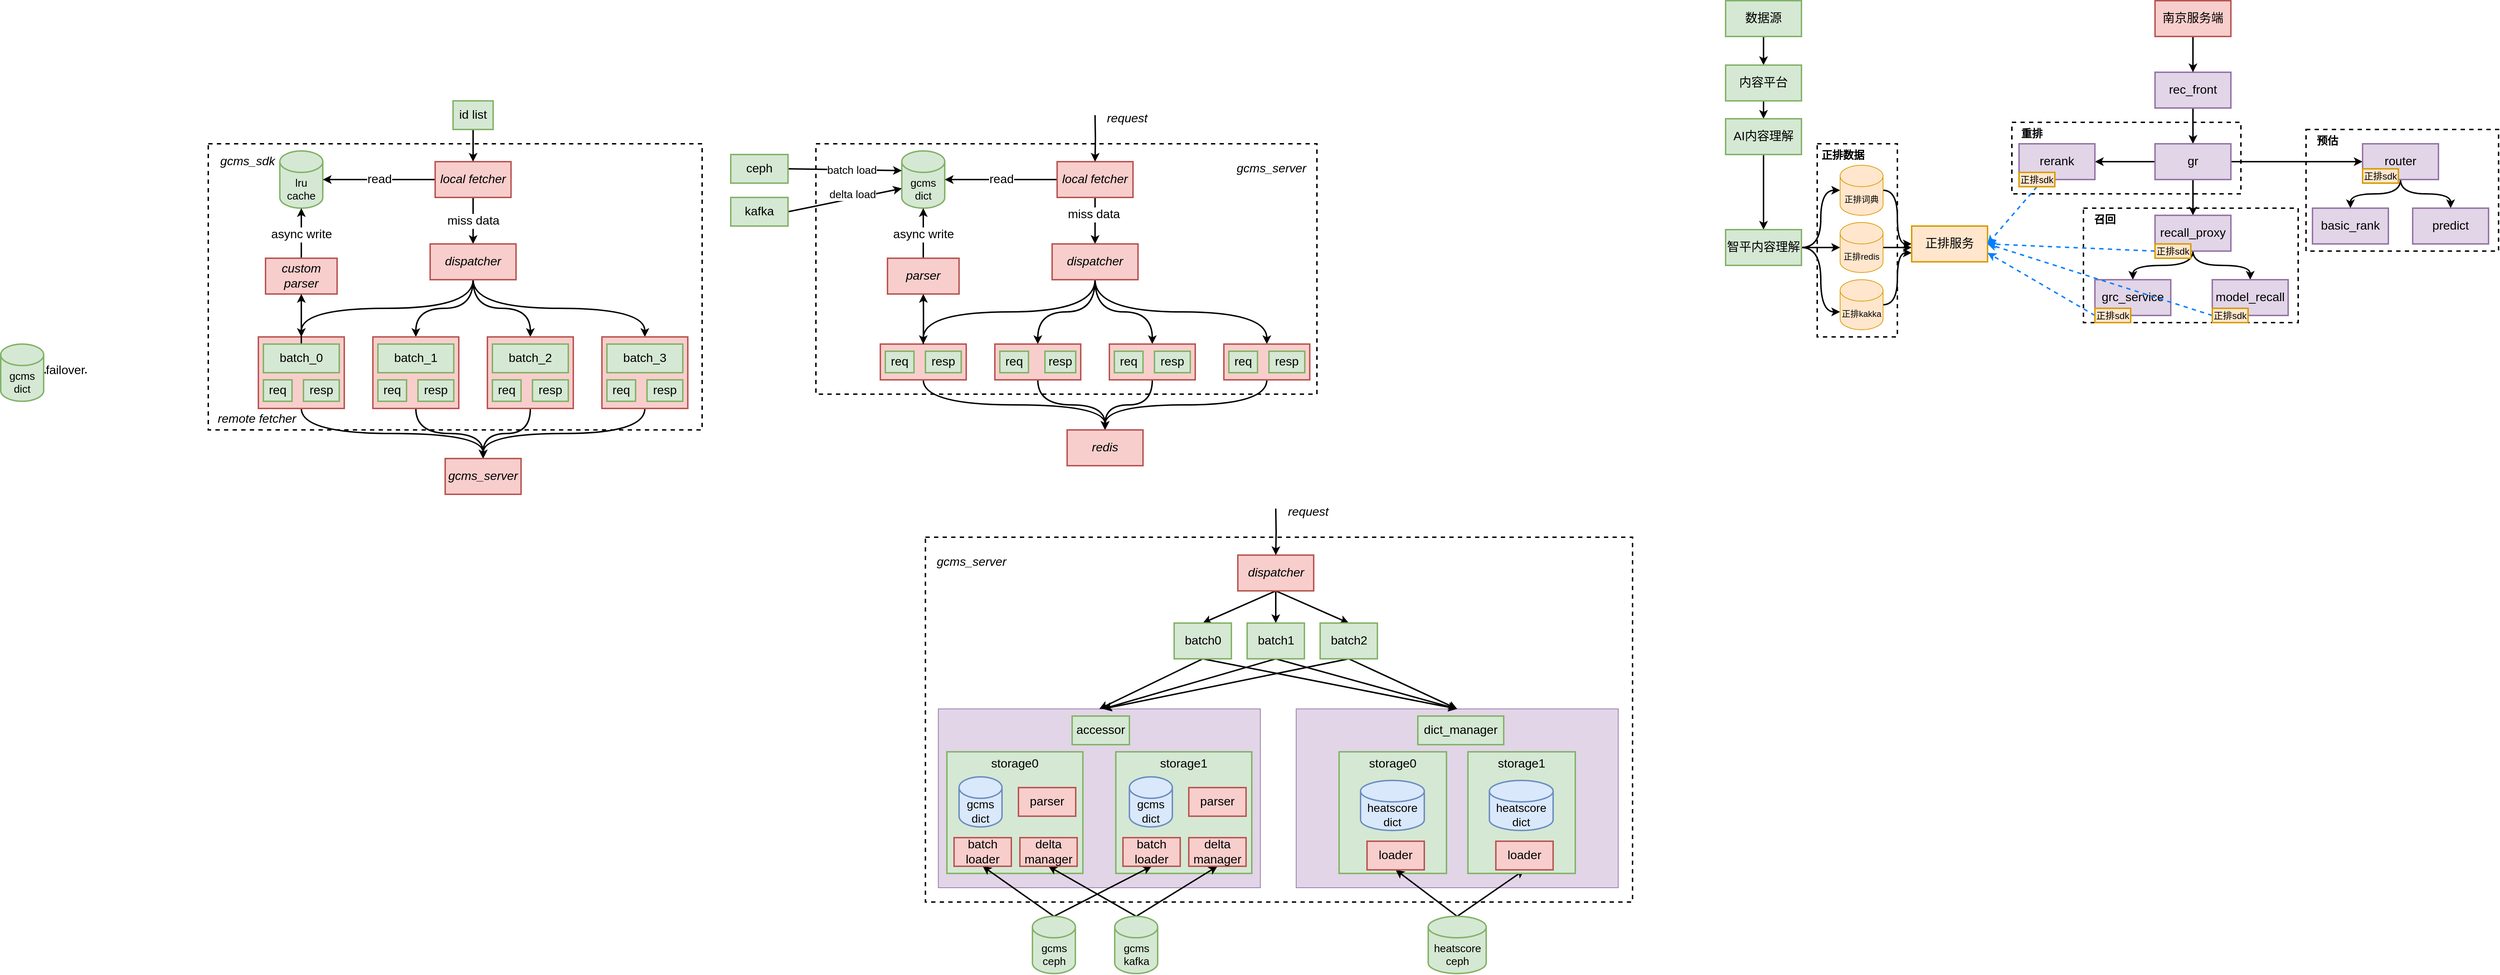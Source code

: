 <mxfile version="15.6.1" type="github">
  <diagram id="C5RBs43oDa-KdzZeNtuy" name="Page-1">
    <mxGraphModel dx="2013" dy="1849" grid="1" gridSize="10" guides="1" tooltips="1" connect="1" arrows="1" fold="1" page="1" pageScale="1" pageWidth="827" pageHeight="1169" math="0" shadow="0">
      <root>
        <mxCell id="WIyWlLk6GJQsqaUBKTNV-0" />
        <mxCell id="WIyWlLk6GJQsqaUBKTNV-1" parent="WIyWlLk6GJQsqaUBKTNV-0" />
        <mxCell id="1e4_aHDUScYs18FLkTW5-93" value="" style="rounded=0;whiteSpace=wrap;html=1;dashed=1;fontSize=15;strokeWidth=2;fillColor=none;" vertex="1" parent="WIyWlLk6GJQsqaUBKTNV-1">
          <mxGeometry x="1092" y="710" width="988" height="510" as="geometry" />
        </mxCell>
        <mxCell id="1e4_aHDUScYs18FLkTW5-81" value="" style="rounded=0;whiteSpace=wrap;html=1;fontSize=16;verticalAlign=top;fillColor=#e1d5e7;strokeColor=#9673a6;" vertex="1" parent="WIyWlLk6GJQsqaUBKTNV-1">
          <mxGeometry x="1610" y="950" width="450" height="250" as="geometry" />
        </mxCell>
        <mxCell id="1e4_aHDUScYs18FLkTW5-75" value="&lt;font style=&quot;font-size: 17px&quot;&gt;storage0&lt;/font&gt;" style="rounded=0;whiteSpace=wrap;html=1;strokeWidth=2;fillColor=#d5e8d4;strokeColor=#82b366;verticalAlign=top;" vertex="1" parent="WIyWlLk6GJQsqaUBKTNV-1">
          <mxGeometry x="1670" y="1010" width="150" height="170" as="geometry" />
        </mxCell>
        <mxCell id="1e4_aHDUScYs18FLkTW5-58" value="" style="rounded=0;whiteSpace=wrap;html=1;fontSize=16;verticalAlign=top;fillColor=#e1d5e7;strokeColor=#9673a6;" vertex="1" parent="WIyWlLk6GJQsqaUBKTNV-1">
          <mxGeometry x="1110" y="950" width="450" height="250" as="geometry" />
        </mxCell>
        <mxCell id="1e4_aHDUScYs18FLkTW5-52" value="&lt;font style=&quot;font-size: 17px&quot;&gt;storage1&lt;/font&gt;" style="rounded=0;whiteSpace=wrap;html=1;strokeWidth=2;fillColor=#d5e8d4;strokeColor=#82b366;verticalAlign=top;" vertex="1" parent="WIyWlLk6GJQsqaUBKTNV-1">
          <mxGeometry x="1358" y="1010" width="190" height="170" as="geometry" />
        </mxCell>
        <mxCell id="1e4_aHDUScYs18FLkTW5-44" value="&lt;font style=&quot;font-size: 17px&quot;&gt;storage0&lt;/font&gt;" style="rounded=0;whiteSpace=wrap;html=1;strokeWidth=2;fillColor=#d5e8d4;strokeColor=#82b366;verticalAlign=top;" vertex="1" parent="WIyWlLk6GJQsqaUBKTNV-1">
          <mxGeometry x="1122" y="1010" width="190" height="170" as="geometry" />
        </mxCell>
        <mxCell id="TSMwA70nFVANoA3377Jf-29" value="" style="rounded=0;whiteSpace=wrap;html=1;fillColor=none;strokeWidth=2;dashed=1;" parent="WIyWlLk6GJQsqaUBKTNV-1" vertex="1">
          <mxGeometry x="3021" y="140" width="269" height="170" as="geometry" />
        </mxCell>
        <mxCell id="TSMwA70nFVANoA3377Jf-27" value="" style="rounded=0;whiteSpace=wrap;html=1;fillColor=none;strokeWidth=2;dashed=1;" parent="WIyWlLk6GJQsqaUBKTNV-1" vertex="1">
          <mxGeometry x="2710" y="250" width="300" height="160" as="geometry" />
        </mxCell>
        <mxCell id="TSMwA70nFVANoA3377Jf-25" value="" style="rounded=0;whiteSpace=wrap;html=1;fillColor=none;strokeWidth=2;dashed=1;" parent="WIyWlLk6GJQsqaUBKTNV-1" vertex="1">
          <mxGeometry x="2610" y="130" width="320" height="100" as="geometry" />
        </mxCell>
        <mxCell id="TSMwA70nFVANoA3377Jf-31" value="" style="rounded=0;whiteSpace=wrap;html=1;fillColor=none;strokeWidth=2;dashed=1;" parent="WIyWlLk6GJQsqaUBKTNV-1" vertex="1">
          <mxGeometry x="2338" y="160" width="112" height="270" as="geometry" />
        </mxCell>
        <mxCell id="nFD_2oVIBPOKL1Sue1Ed-45" value="" style="rounded=0;whiteSpace=wrap;html=1;fontSize=17;strokeWidth=2;fillColor=none;dashed=1;" parent="WIyWlLk6GJQsqaUBKTNV-1" vertex="1">
          <mxGeometry x="90" y="160" width="690" height="400" as="geometry" />
        </mxCell>
        <mxCell id="nFD_2oVIBPOKL1Sue1Ed-99" value="" style="rounded=0;whiteSpace=wrap;html=1;dashed=1;fontSize=15;strokeWidth=2;fillColor=none;" parent="WIyWlLk6GJQsqaUBKTNV-1" vertex="1">
          <mxGeometry x="939" y="160" width="700" height="350" as="geometry" />
        </mxCell>
        <mxCell id="nFD_2oVIBPOKL1Sue1Ed-34" style="edgeStyle=orthogonalEdgeStyle;curved=1;rounded=0;orthogonalLoop=1;jettySize=auto;html=1;exitX=0.5;exitY=1;exitDx=0;exitDy=0;fontSize=17;strokeWidth=2;" parent="WIyWlLk6GJQsqaUBKTNV-1" source="nFD_2oVIBPOKL1Sue1Ed-8" target="nFD_2oVIBPOKL1Sue1Ed-21" edge="1">
          <mxGeometry relative="1" as="geometry" />
        </mxCell>
        <mxCell id="nFD_2oVIBPOKL1Sue1Ed-38" style="edgeStyle=orthogonalEdgeStyle;curved=1;rounded=0;orthogonalLoop=1;jettySize=auto;html=1;entryX=1;entryY=0.5;entryDx=0;entryDy=0;entryPerimeter=0;fontSize=17;strokeWidth=2;dashed=1;" parent="WIyWlLk6GJQsqaUBKTNV-1" target="nFD_2oVIBPOKL1Sue1Ed-22" edge="1">
          <mxGeometry relative="1" as="geometry">
            <mxPoint x="-80" y="480" as="sourcePoint" />
          </mxGeometry>
        </mxCell>
        <mxCell id="nFD_2oVIBPOKL1Sue1Ed-39" value="failover" style="edgeLabel;html=1;align=center;verticalAlign=middle;resizable=0;points=[];fontSize=17;" parent="nFD_2oVIBPOKL1Sue1Ed-38" vertex="1" connectable="0">
          <mxGeometry y="-3" relative="1" as="geometry">
            <mxPoint as="offset" />
          </mxGeometry>
        </mxCell>
        <mxCell id="nFD_2oVIBPOKL1Sue1Ed-8" value="" style="rounded=0;whiteSpace=wrap;html=1;strokeWidth=2;fillColor=#f8cecc;strokeColor=#b85450;" parent="WIyWlLk6GJQsqaUBKTNV-1" vertex="1">
          <mxGeometry x="160" y="430" width="120" height="100" as="geometry" />
        </mxCell>
        <mxCell id="nFD_2oVIBPOKL1Sue1Ed-0" value="&lt;font style=&quot;font-size: 15px&quot;&gt;lru&lt;br&gt;cache&lt;/font&gt;" style="shape=cylinder3;whiteSpace=wrap;html=1;boundedLbl=1;backgroundOutline=1;size=15;fillColor=#d5e8d4;strokeColor=#82b366;strokeWidth=2;" parent="WIyWlLk6GJQsqaUBKTNV-1" vertex="1">
          <mxGeometry x="190" y="170" width="60" height="80" as="geometry" />
        </mxCell>
        <mxCell id="nFD_2oVIBPOKL1Sue1Ed-2" value="read" style="edgeStyle=orthogonalEdgeStyle;rounded=0;orthogonalLoop=1;jettySize=auto;html=1;exitX=0;exitY=0.5;exitDx=0;exitDy=0;fontSize=17;strokeWidth=2;" parent="WIyWlLk6GJQsqaUBKTNV-1" source="nFD_2oVIBPOKL1Sue1Ed-1" target="nFD_2oVIBPOKL1Sue1Ed-0" edge="1">
          <mxGeometry relative="1" as="geometry" />
        </mxCell>
        <mxCell id="nFD_2oVIBPOKL1Sue1Ed-25" value="miss data" style="edgeStyle=orthogonalEdgeStyle;rounded=0;orthogonalLoop=1;jettySize=auto;html=1;fontSize=17;strokeWidth=2;" parent="WIyWlLk6GJQsqaUBKTNV-1" source="nFD_2oVIBPOKL1Sue1Ed-1" target="nFD_2oVIBPOKL1Sue1Ed-3" edge="1">
          <mxGeometry relative="1" as="geometry" />
        </mxCell>
        <mxCell id="nFD_2oVIBPOKL1Sue1Ed-1" value="&lt;font style=&quot;font-size: 17px&quot;&gt;&lt;i&gt;local fetcher&lt;/i&gt;&lt;/font&gt;" style="rounded=0;whiteSpace=wrap;html=1;strokeWidth=2;fillColor=#f8cecc;strokeColor=#b85450;" parent="WIyWlLk6GJQsqaUBKTNV-1" vertex="1">
          <mxGeometry x="407" y="185" width="106" height="50" as="geometry" />
        </mxCell>
        <mxCell id="nFD_2oVIBPOKL1Sue1Ed-30" style="edgeStyle=orthogonalEdgeStyle;curved=1;rounded=0;orthogonalLoop=1;jettySize=auto;html=1;exitX=0.5;exitY=1;exitDx=0;exitDy=0;entryX=0.5;entryY=0;entryDx=0;entryDy=0;fontSize=17;strokeWidth=2;" parent="WIyWlLk6GJQsqaUBKTNV-1" source="nFD_2oVIBPOKL1Sue1Ed-3" target="nFD_2oVIBPOKL1Sue1Ed-8" edge="1">
          <mxGeometry relative="1" as="geometry" />
        </mxCell>
        <mxCell id="nFD_2oVIBPOKL1Sue1Ed-31" style="edgeStyle=orthogonalEdgeStyle;curved=1;rounded=0;orthogonalLoop=1;jettySize=auto;html=1;exitX=0.5;exitY=1;exitDx=0;exitDy=0;entryX=0.5;entryY=0;entryDx=0;entryDy=0;fontSize=17;strokeWidth=2;" parent="WIyWlLk6GJQsqaUBKTNV-1" source="nFD_2oVIBPOKL1Sue1Ed-3" target="nFD_2oVIBPOKL1Sue1Ed-17" edge="1">
          <mxGeometry relative="1" as="geometry" />
        </mxCell>
        <mxCell id="nFD_2oVIBPOKL1Sue1Ed-32" style="edgeStyle=orthogonalEdgeStyle;curved=1;rounded=0;orthogonalLoop=1;jettySize=auto;html=1;exitX=0.5;exitY=1;exitDx=0;exitDy=0;entryX=0.5;entryY=0;entryDx=0;entryDy=0;fontSize=17;strokeWidth=2;" parent="WIyWlLk6GJQsqaUBKTNV-1" source="nFD_2oVIBPOKL1Sue1Ed-3" target="nFD_2oVIBPOKL1Sue1Ed-9" edge="1">
          <mxGeometry relative="1" as="geometry" />
        </mxCell>
        <mxCell id="nFD_2oVIBPOKL1Sue1Ed-33" style="edgeStyle=orthogonalEdgeStyle;curved=1;rounded=0;orthogonalLoop=1;jettySize=auto;html=1;exitX=0.5;exitY=1;exitDx=0;exitDy=0;entryX=0.5;entryY=0;entryDx=0;entryDy=0;fontSize=17;strokeWidth=2;" parent="WIyWlLk6GJQsqaUBKTNV-1" source="nFD_2oVIBPOKL1Sue1Ed-3" target="nFD_2oVIBPOKL1Sue1Ed-13" edge="1">
          <mxGeometry relative="1" as="geometry" />
        </mxCell>
        <mxCell id="nFD_2oVIBPOKL1Sue1Ed-3" value="&lt;font style=&quot;font-size: 17px&quot;&gt;&lt;i&gt;dispatcher&lt;/i&gt;&lt;/font&gt;" style="rounded=0;whiteSpace=wrap;html=1;strokeWidth=2;fillColor=#f8cecc;strokeColor=#b85450;" parent="WIyWlLk6GJQsqaUBKTNV-1" vertex="1">
          <mxGeometry x="400" y="300" width="120" height="50" as="geometry" />
        </mxCell>
        <mxCell id="nFD_2oVIBPOKL1Sue1Ed-41" style="edgeStyle=orthogonalEdgeStyle;curved=1;rounded=0;orthogonalLoop=1;jettySize=auto;html=1;exitX=0.5;exitY=0;exitDx=0;exitDy=0;entryX=0.5;entryY=1;entryDx=0;entryDy=0;entryPerimeter=0;fontSize=17;strokeWidth=2;" parent="WIyWlLk6GJQsqaUBKTNV-1" source="nFD_2oVIBPOKL1Sue1Ed-4" target="nFD_2oVIBPOKL1Sue1Ed-0" edge="1">
          <mxGeometry relative="1" as="geometry" />
        </mxCell>
        <mxCell id="nFD_2oVIBPOKL1Sue1Ed-42" value="async write" style="edgeLabel;html=1;align=center;verticalAlign=middle;resizable=0;points=[];fontSize=17;" parent="nFD_2oVIBPOKL1Sue1Ed-41" vertex="1" connectable="0">
          <mxGeometry x="-0.04" relative="1" as="geometry">
            <mxPoint as="offset" />
          </mxGeometry>
        </mxCell>
        <mxCell id="nFD_2oVIBPOKL1Sue1Ed-4" value="&lt;font style=&quot;font-size: 17px&quot;&gt;&lt;i&gt;custom&lt;br&gt;parser&lt;br&gt;&lt;/i&gt;&lt;/font&gt;" style="rounded=0;whiteSpace=wrap;html=1;strokeWidth=2;fillColor=#f8cecc;strokeColor=#b85450;" parent="WIyWlLk6GJQsqaUBKTNV-1" vertex="1">
          <mxGeometry x="170" y="320" width="100" height="50" as="geometry" />
        </mxCell>
        <mxCell id="nFD_2oVIBPOKL1Sue1Ed-40" value="" style="edgeStyle=orthogonalEdgeStyle;curved=1;rounded=0;orthogonalLoop=1;jettySize=auto;html=1;fontSize=17;strokeWidth=2;" parent="WIyWlLk6GJQsqaUBKTNV-1" source="nFD_2oVIBPOKL1Sue1Ed-5" target="nFD_2oVIBPOKL1Sue1Ed-4" edge="1">
          <mxGeometry relative="1" as="geometry" />
        </mxCell>
        <mxCell id="nFD_2oVIBPOKL1Sue1Ed-5" value="&lt;font style=&quot;font-size: 17px&quot;&gt;batch_0&lt;/font&gt;" style="rounded=0;whiteSpace=wrap;html=1;strokeWidth=2;fillColor=#d5e8d4;strokeColor=#82b366;" parent="WIyWlLk6GJQsqaUBKTNV-1" vertex="1">
          <mxGeometry x="167" y="440" width="106" height="40" as="geometry" />
        </mxCell>
        <mxCell id="nFD_2oVIBPOKL1Sue1Ed-6" value="&lt;font style=&quot;font-size: 17px&quot;&gt;req&lt;/font&gt;" style="rounded=0;whiteSpace=wrap;html=1;strokeWidth=2;fillColor=#d5e8d4;strokeColor=#82b366;" parent="WIyWlLk6GJQsqaUBKTNV-1" vertex="1">
          <mxGeometry x="167" y="490" width="40" height="30" as="geometry" />
        </mxCell>
        <mxCell id="nFD_2oVIBPOKL1Sue1Ed-7" value="&lt;font style=&quot;font-size: 17px&quot;&gt;resp&lt;/font&gt;" style="rounded=0;whiteSpace=wrap;html=1;strokeWidth=2;fillColor=#d5e8d4;strokeColor=#82b366;" parent="WIyWlLk6GJQsqaUBKTNV-1" vertex="1">
          <mxGeometry x="223" y="490" width="50" height="30" as="geometry" />
        </mxCell>
        <mxCell id="nFD_2oVIBPOKL1Sue1Ed-35" style="edgeStyle=orthogonalEdgeStyle;curved=1;rounded=0;orthogonalLoop=1;jettySize=auto;html=1;exitX=0.5;exitY=1;exitDx=0;exitDy=0;entryX=0.5;entryY=0;entryDx=0;entryDy=0;fontSize=17;strokeWidth=2;" parent="WIyWlLk6GJQsqaUBKTNV-1" source="nFD_2oVIBPOKL1Sue1Ed-9" target="nFD_2oVIBPOKL1Sue1Ed-21" edge="1">
          <mxGeometry relative="1" as="geometry" />
        </mxCell>
        <mxCell id="nFD_2oVIBPOKL1Sue1Ed-9" value="" style="rounded=0;whiteSpace=wrap;html=1;strokeWidth=2;fillColor=#f8cecc;strokeColor=#b85450;" parent="WIyWlLk6GJQsqaUBKTNV-1" vertex="1">
          <mxGeometry x="320" y="430" width="120" height="100" as="geometry" />
        </mxCell>
        <mxCell id="nFD_2oVIBPOKL1Sue1Ed-10" value="&lt;font style=&quot;font-size: 17px&quot;&gt;batch_1&lt;/font&gt;" style="rounded=0;whiteSpace=wrap;html=1;strokeWidth=2;fillColor=#d5e8d4;strokeColor=#82b366;" parent="WIyWlLk6GJQsqaUBKTNV-1" vertex="1">
          <mxGeometry x="327" y="440" width="106" height="40" as="geometry" />
        </mxCell>
        <mxCell id="nFD_2oVIBPOKL1Sue1Ed-11" value="&lt;font style=&quot;font-size: 17px&quot;&gt;req&lt;/font&gt;" style="rounded=0;whiteSpace=wrap;html=1;strokeWidth=2;fillColor=#d5e8d4;strokeColor=#82b366;" parent="WIyWlLk6GJQsqaUBKTNV-1" vertex="1">
          <mxGeometry x="327" y="490" width="40" height="30" as="geometry" />
        </mxCell>
        <mxCell id="nFD_2oVIBPOKL1Sue1Ed-12" value="&lt;font style=&quot;font-size: 17px&quot;&gt;resp&lt;/font&gt;" style="rounded=0;whiteSpace=wrap;html=1;strokeWidth=2;fillColor=#d5e8d4;strokeColor=#82b366;" parent="WIyWlLk6GJQsqaUBKTNV-1" vertex="1">
          <mxGeometry x="383" y="490" width="50" height="30" as="geometry" />
        </mxCell>
        <mxCell id="nFD_2oVIBPOKL1Sue1Ed-36" style="edgeStyle=orthogonalEdgeStyle;curved=1;rounded=0;orthogonalLoop=1;jettySize=auto;html=1;exitX=0.5;exitY=1;exitDx=0;exitDy=0;entryX=0.5;entryY=0;entryDx=0;entryDy=0;fontSize=17;strokeWidth=2;" parent="WIyWlLk6GJQsqaUBKTNV-1" source="nFD_2oVIBPOKL1Sue1Ed-13" target="nFD_2oVIBPOKL1Sue1Ed-21" edge="1">
          <mxGeometry relative="1" as="geometry" />
        </mxCell>
        <mxCell id="nFD_2oVIBPOKL1Sue1Ed-13" value="" style="rounded=0;whiteSpace=wrap;html=1;strokeWidth=2;fillColor=#f8cecc;strokeColor=#b85450;" parent="WIyWlLk6GJQsqaUBKTNV-1" vertex="1">
          <mxGeometry x="480" y="430" width="120" height="100" as="geometry" />
        </mxCell>
        <mxCell id="nFD_2oVIBPOKL1Sue1Ed-14" value="&lt;font style=&quot;font-size: 17px&quot;&gt;batch_2&lt;/font&gt;" style="rounded=0;whiteSpace=wrap;html=1;strokeWidth=2;fillColor=#d5e8d4;strokeColor=#82b366;" parent="WIyWlLk6GJQsqaUBKTNV-1" vertex="1">
          <mxGeometry x="487" y="440" width="106" height="40" as="geometry" />
        </mxCell>
        <mxCell id="nFD_2oVIBPOKL1Sue1Ed-15" value="&lt;font style=&quot;font-size: 17px&quot;&gt;req&lt;/font&gt;" style="rounded=0;whiteSpace=wrap;html=1;strokeWidth=2;fillColor=#d5e8d4;strokeColor=#82b366;" parent="WIyWlLk6GJQsqaUBKTNV-1" vertex="1">
          <mxGeometry x="487" y="490" width="40" height="30" as="geometry" />
        </mxCell>
        <mxCell id="nFD_2oVIBPOKL1Sue1Ed-16" value="&lt;font style=&quot;font-size: 17px&quot;&gt;resp&lt;/font&gt;" style="rounded=0;whiteSpace=wrap;html=1;strokeWidth=2;fillColor=#d5e8d4;strokeColor=#82b366;" parent="WIyWlLk6GJQsqaUBKTNV-1" vertex="1">
          <mxGeometry x="543" y="490" width="50" height="30" as="geometry" />
        </mxCell>
        <mxCell id="nFD_2oVIBPOKL1Sue1Ed-37" style="edgeStyle=orthogonalEdgeStyle;curved=1;rounded=0;orthogonalLoop=1;jettySize=auto;html=1;exitX=0.5;exitY=1;exitDx=0;exitDy=0;entryX=0.5;entryY=0;entryDx=0;entryDy=0;fontSize=17;strokeWidth=2;" parent="WIyWlLk6GJQsqaUBKTNV-1" source="nFD_2oVIBPOKL1Sue1Ed-17" target="nFD_2oVIBPOKL1Sue1Ed-21" edge="1">
          <mxGeometry relative="1" as="geometry" />
        </mxCell>
        <mxCell id="nFD_2oVIBPOKL1Sue1Ed-17" value="" style="rounded=0;whiteSpace=wrap;html=1;strokeWidth=2;fillColor=#f8cecc;strokeColor=#b85450;" parent="WIyWlLk6GJQsqaUBKTNV-1" vertex="1">
          <mxGeometry x="640" y="430" width="120" height="100" as="geometry" />
        </mxCell>
        <mxCell id="nFD_2oVIBPOKL1Sue1Ed-18" value="&lt;font style=&quot;font-size: 17px&quot;&gt;batch_3&lt;/font&gt;" style="rounded=0;whiteSpace=wrap;html=1;strokeWidth=2;fillColor=#d5e8d4;strokeColor=#82b366;" parent="WIyWlLk6GJQsqaUBKTNV-1" vertex="1">
          <mxGeometry x="647" y="440" width="106" height="40" as="geometry" />
        </mxCell>
        <mxCell id="nFD_2oVIBPOKL1Sue1Ed-19" value="&lt;font style=&quot;font-size: 17px&quot;&gt;req&lt;/font&gt;" style="rounded=0;whiteSpace=wrap;html=1;strokeWidth=2;fillColor=#d5e8d4;strokeColor=#82b366;" parent="WIyWlLk6GJQsqaUBKTNV-1" vertex="1">
          <mxGeometry x="647" y="490" width="40" height="30" as="geometry" />
        </mxCell>
        <mxCell id="nFD_2oVIBPOKL1Sue1Ed-20" value="&lt;font style=&quot;font-size: 17px&quot;&gt;resp&lt;/font&gt;" style="rounded=0;whiteSpace=wrap;html=1;strokeWidth=2;fillColor=#d5e8d4;strokeColor=#82b366;" parent="WIyWlLk6GJQsqaUBKTNV-1" vertex="1">
          <mxGeometry x="703" y="490" width="50" height="30" as="geometry" />
        </mxCell>
        <mxCell id="nFD_2oVIBPOKL1Sue1Ed-21" value="&lt;font style=&quot;font-size: 17px&quot;&gt;&lt;i&gt;gcms_server&lt;/i&gt;&lt;/font&gt;" style="rounded=0;whiteSpace=wrap;html=1;strokeWidth=2;fillColor=#f8cecc;strokeColor=#b85450;" parent="WIyWlLk6GJQsqaUBKTNV-1" vertex="1">
          <mxGeometry x="421" y="600" width="106" height="50" as="geometry" />
        </mxCell>
        <mxCell id="nFD_2oVIBPOKL1Sue1Ed-22" value="&lt;font style=&quot;font-size: 15px&quot;&gt;gcms&lt;br&gt;dict&lt;/font&gt;" style="shape=cylinder3;whiteSpace=wrap;html=1;boundedLbl=1;backgroundOutline=1;size=15;fillColor=#d5e8d4;strokeColor=#82b366;strokeWidth=2;" parent="WIyWlLk6GJQsqaUBKTNV-1" vertex="1">
          <mxGeometry x="-200" y="440" width="60" height="80" as="geometry" />
        </mxCell>
        <mxCell id="nFD_2oVIBPOKL1Sue1Ed-24" value="" style="edgeStyle=orthogonalEdgeStyle;rounded=0;orthogonalLoop=1;jettySize=auto;html=1;fontSize=17;strokeWidth=2;" parent="WIyWlLk6GJQsqaUBKTNV-1" source="nFD_2oVIBPOKL1Sue1Ed-23" target="nFD_2oVIBPOKL1Sue1Ed-1" edge="1">
          <mxGeometry relative="1" as="geometry" />
        </mxCell>
        <mxCell id="nFD_2oVIBPOKL1Sue1Ed-23" value="&lt;font style=&quot;font-size: 17px&quot;&gt;id list&lt;/font&gt;" style="rounded=0;whiteSpace=wrap;html=1;fontSize=15;strokeWidth=2;fillColor=#d5e8d4;strokeColor=#82b366;" parent="WIyWlLk6GJQsqaUBKTNV-1" vertex="1">
          <mxGeometry x="432" y="100" width="56" height="40" as="geometry" />
        </mxCell>
        <mxCell id="nFD_2oVIBPOKL1Sue1Ed-44" value="&lt;i&gt;remote fetcher&lt;/i&gt;" style="text;html=1;strokeColor=none;fillColor=none;align=center;verticalAlign=middle;whiteSpace=wrap;rounded=0;fontSize=17;" parent="WIyWlLk6GJQsqaUBKTNV-1" vertex="1">
          <mxGeometry x="93" y="530" width="130" height="30" as="geometry" />
        </mxCell>
        <mxCell id="nFD_2oVIBPOKL1Sue1Ed-46" value="&lt;i&gt;&lt;font style=&quot;font-size: 17px&quot;&gt;gcms_sdk&lt;/font&gt;&lt;/i&gt;" style="text;html=1;strokeColor=none;fillColor=none;align=center;verticalAlign=middle;whiteSpace=wrap;rounded=0;dashed=1;fontSize=17;" parent="WIyWlLk6GJQsqaUBKTNV-1" vertex="1">
          <mxGeometry x="100" y="170" width="90" height="30" as="geometry" />
        </mxCell>
        <mxCell id="nFD_2oVIBPOKL1Sue1Ed-47" style="edgeStyle=orthogonalEdgeStyle;curved=1;rounded=0;orthogonalLoop=1;jettySize=auto;html=1;exitX=0.5;exitY=1;exitDx=0;exitDy=0;fontSize=17;strokeWidth=2;" parent="WIyWlLk6GJQsqaUBKTNV-1" source="nFD_2oVIBPOKL1Sue1Ed-50" target="nFD_2oVIBPOKL1Sue1Ed-82" edge="1">
          <mxGeometry relative="1" as="geometry" />
        </mxCell>
        <mxCell id="nFD_2oVIBPOKL1Sue1Ed-50" value="" style="rounded=0;whiteSpace=wrap;html=1;strokeWidth=2;fillColor=#f8cecc;strokeColor=#b85450;" parent="WIyWlLk6GJQsqaUBKTNV-1" vertex="1">
          <mxGeometry x="1029" y="440" width="120" height="50" as="geometry" />
        </mxCell>
        <mxCell id="nFD_2oVIBPOKL1Sue1Ed-51" value="&lt;font style=&quot;font-size: 15px&quot;&gt;gcms&lt;br&gt;dict&lt;/font&gt;" style="shape=cylinder3;whiteSpace=wrap;html=1;boundedLbl=1;backgroundOutline=1;size=15;fillColor=#d5e8d4;strokeColor=#82b366;strokeWidth=2;" parent="WIyWlLk6GJQsqaUBKTNV-1" vertex="1">
          <mxGeometry x="1059" y="170" width="60" height="80" as="geometry" />
        </mxCell>
        <mxCell id="nFD_2oVIBPOKL1Sue1Ed-52" value="read" style="edgeStyle=orthogonalEdgeStyle;rounded=0;orthogonalLoop=1;jettySize=auto;html=1;exitX=0;exitY=0.5;exitDx=0;exitDy=0;fontSize=17;strokeWidth=2;" parent="WIyWlLk6GJQsqaUBKTNV-1" source="nFD_2oVIBPOKL1Sue1Ed-54" target="nFD_2oVIBPOKL1Sue1Ed-51" edge="1">
          <mxGeometry relative="1" as="geometry" />
        </mxCell>
        <mxCell id="nFD_2oVIBPOKL1Sue1Ed-53" value="" style="edgeStyle=orthogonalEdgeStyle;rounded=0;orthogonalLoop=1;jettySize=auto;html=1;fontSize=17;strokeWidth=2;" parent="WIyWlLk6GJQsqaUBKTNV-1" source="nFD_2oVIBPOKL1Sue1Ed-54" target="nFD_2oVIBPOKL1Sue1Ed-59" edge="1">
          <mxGeometry relative="1" as="geometry" />
        </mxCell>
        <mxCell id="nFD_2oVIBPOKL1Sue1Ed-101" value="&lt;font style=&quot;font-size: 17px&quot;&gt;miss data&lt;/font&gt;" style="edgeLabel;html=1;align=center;verticalAlign=middle;resizable=0;points=[];fontSize=15;" parent="nFD_2oVIBPOKL1Sue1Ed-53" vertex="1" connectable="0">
          <mxGeometry x="-0.262" y="-2" relative="1" as="geometry">
            <mxPoint as="offset" />
          </mxGeometry>
        </mxCell>
        <mxCell id="nFD_2oVIBPOKL1Sue1Ed-54" value="&lt;font style=&quot;font-size: 17px&quot;&gt;&lt;i&gt;local fetcher&lt;/i&gt;&lt;/font&gt;" style="rounded=0;whiteSpace=wrap;html=1;strokeWidth=2;fillColor=#f8cecc;strokeColor=#b85450;" parent="WIyWlLk6GJQsqaUBKTNV-1" vertex="1">
          <mxGeometry x="1276" y="185" width="106" height="50" as="geometry" />
        </mxCell>
        <mxCell id="nFD_2oVIBPOKL1Sue1Ed-55" style="edgeStyle=orthogonalEdgeStyle;curved=1;rounded=0;orthogonalLoop=1;jettySize=auto;html=1;exitX=0.5;exitY=1;exitDx=0;exitDy=0;entryX=0.5;entryY=0;entryDx=0;entryDy=0;fontSize=17;strokeWidth=2;" parent="WIyWlLk6GJQsqaUBKTNV-1" source="nFD_2oVIBPOKL1Sue1Ed-59" target="nFD_2oVIBPOKL1Sue1Ed-50" edge="1">
          <mxGeometry relative="1" as="geometry" />
        </mxCell>
        <mxCell id="nFD_2oVIBPOKL1Sue1Ed-56" style="edgeStyle=orthogonalEdgeStyle;curved=1;rounded=0;orthogonalLoop=1;jettySize=auto;html=1;exitX=0.5;exitY=1;exitDx=0;exitDy=0;entryX=0.5;entryY=0;entryDx=0;entryDy=0;fontSize=17;strokeWidth=2;" parent="WIyWlLk6GJQsqaUBKTNV-1" source="nFD_2oVIBPOKL1Sue1Ed-59" target="nFD_2oVIBPOKL1Sue1Ed-78" edge="1">
          <mxGeometry relative="1" as="geometry" />
        </mxCell>
        <mxCell id="nFD_2oVIBPOKL1Sue1Ed-57" style="edgeStyle=orthogonalEdgeStyle;curved=1;rounded=0;orthogonalLoop=1;jettySize=auto;html=1;exitX=0.5;exitY=1;exitDx=0;exitDy=0;entryX=0.5;entryY=0;entryDx=0;entryDy=0;fontSize=17;strokeWidth=2;" parent="WIyWlLk6GJQsqaUBKTNV-1" source="nFD_2oVIBPOKL1Sue1Ed-59" target="nFD_2oVIBPOKL1Sue1Ed-68" edge="1">
          <mxGeometry relative="1" as="geometry" />
        </mxCell>
        <mxCell id="nFD_2oVIBPOKL1Sue1Ed-58" style="edgeStyle=orthogonalEdgeStyle;curved=1;rounded=0;orthogonalLoop=1;jettySize=auto;html=1;exitX=0.5;exitY=1;exitDx=0;exitDy=0;entryX=0.5;entryY=0;entryDx=0;entryDy=0;fontSize=17;strokeWidth=2;" parent="WIyWlLk6GJQsqaUBKTNV-1" source="nFD_2oVIBPOKL1Sue1Ed-59" target="nFD_2oVIBPOKL1Sue1Ed-73" edge="1">
          <mxGeometry relative="1" as="geometry" />
        </mxCell>
        <mxCell id="nFD_2oVIBPOKL1Sue1Ed-59" value="&lt;font style=&quot;font-size: 17px&quot;&gt;&lt;i&gt;dispatcher&lt;/i&gt;&lt;/font&gt;" style="rounded=0;whiteSpace=wrap;html=1;strokeWidth=2;fillColor=#f8cecc;strokeColor=#b85450;" parent="WIyWlLk6GJQsqaUBKTNV-1" vertex="1">
          <mxGeometry x="1269" y="300" width="120" height="50" as="geometry" />
        </mxCell>
        <mxCell id="nFD_2oVIBPOKL1Sue1Ed-60" style="edgeStyle=orthogonalEdgeStyle;curved=1;rounded=0;orthogonalLoop=1;jettySize=auto;html=1;exitX=0.5;exitY=0;exitDx=0;exitDy=0;entryX=0.5;entryY=1;entryDx=0;entryDy=0;entryPerimeter=0;fontSize=17;strokeWidth=2;" parent="WIyWlLk6GJQsqaUBKTNV-1" source="nFD_2oVIBPOKL1Sue1Ed-62" target="nFD_2oVIBPOKL1Sue1Ed-51" edge="1">
          <mxGeometry relative="1" as="geometry" />
        </mxCell>
        <mxCell id="nFD_2oVIBPOKL1Sue1Ed-61" value="async write" style="edgeLabel;html=1;align=center;verticalAlign=middle;resizable=0;points=[];fontSize=17;" parent="nFD_2oVIBPOKL1Sue1Ed-60" vertex="1" connectable="0">
          <mxGeometry x="-0.04" relative="1" as="geometry">
            <mxPoint as="offset" />
          </mxGeometry>
        </mxCell>
        <mxCell id="nFD_2oVIBPOKL1Sue1Ed-62" value="&lt;font style=&quot;font-size: 17px&quot;&gt;&lt;i&gt;parser&lt;br&gt;&lt;/i&gt;&lt;/font&gt;" style="rounded=0;whiteSpace=wrap;html=1;strokeWidth=2;fillColor=#f8cecc;strokeColor=#b85450;" parent="WIyWlLk6GJQsqaUBKTNV-1" vertex="1">
          <mxGeometry x="1039" y="320" width="100" height="50" as="geometry" />
        </mxCell>
        <mxCell id="nFD_2oVIBPOKL1Sue1Ed-63" value="" style="edgeStyle=orthogonalEdgeStyle;curved=1;rounded=0;orthogonalLoop=1;jettySize=auto;html=1;fontSize=17;strokeWidth=2;" parent="WIyWlLk6GJQsqaUBKTNV-1" target="nFD_2oVIBPOKL1Sue1Ed-62" edge="1">
          <mxGeometry relative="1" as="geometry">
            <mxPoint x="1089" y="440" as="sourcePoint" />
          </mxGeometry>
        </mxCell>
        <mxCell id="nFD_2oVIBPOKL1Sue1Ed-65" value="&lt;font style=&quot;font-size: 17px&quot;&gt;req&lt;/font&gt;" style="rounded=0;whiteSpace=wrap;html=1;strokeWidth=2;fillColor=#d5e8d4;strokeColor=#82b366;" parent="WIyWlLk6GJQsqaUBKTNV-1" vertex="1">
          <mxGeometry x="1036" y="450" width="40" height="30" as="geometry" />
        </mxCell>
        <mxCell id="nFD_2oVIBPOKL1Sue1Ed-66" value="&lt;font style=&quot;font-size: 17px&quot;&gt;resp&lt;/font&gt;" style="rounded=0;whiteSpace=wrap;html=1;strokeWidth=2;fillColor=#d5e8d4;strokeColor=#82b366;" parent="WIyWlLk6GJQsqaUBKTNV-1" vertex="1">
          <mxGeometry x="1092" y="450" width="50" height="30" as="geometry" />
        </mxCell>
        <mxCell id="nFD_2oVIBPOKL1Sue1Ed-67" style="edgeStyle=orthogonalEdgeStyle;curved=1;rounded=0;orthogonalLoop=1;jettySize=auto;html=1;exitX=0.5;exitY=1;exitDx=0;exitDy=0;entryX=0.5;entryY=0;entryDx=0;entryDy=0;fontSize=17;strokeWidth=2;" parent="WIyWlLk6GJQsqaUBKTNV-1" source="nFD_2oVIBPOKL1Sue1Ed-68" target="nFD_2oVIBPOKL1Sue1Ed-82" edge="1">
          <mxGeometry relative="1" as="geometry" />
        </mxCell>
        <mxCell id="nFD_2oVIBPOKL1Sue1Ed-68" value="" style="rounded=0;whiteSpace=wrap;html=1;strokeWidth=2;fillColor=#f8cecc;strokeColor=#b85450;" parent="WIyWlLk6GJQsqaUBKTNV-1" vertex="1">
          <mxGeometry x="1189" y="440" width="120" height="50" as="geometry" />
        </mxCell>
        <mxCell id="nFD_2oVIBPOKL1Sue1Ed-70" value="&lt;font style=&quot;font-size: 17px&quot;&gt;req&lt;/font&gt;" style="rounded=0;whiteSpace=wrap;html=1;strokeWidth=2;fillColor=#d5e8d4;strokeColor=#82b366;" parent="WIyWlLk6GJQsqaUBKTNV-1" vertex="1">
          <mxGeometry x="1196" y="450" width="40" height="30" as="geometry" />
        </mxCell>
        <mxCell id="nFD_2oVIBPOKL1Sue1Ed-71" value="&lt;font style=&quot;font-size: 17px&quot;&gt;resp&lt;/font&gt;" style="rounded=0;whiteSpace=wrap;html=1;strokeWidth=2;fillColor=#d5e8d4;strokeColor=#82b366;" parent="WIyWlLk6GJQsqaUBKTNV-1" vertex="1">
          <mxGeometry x="1259" y="450" width="43" height="30" as="geometry" />
        </mxCell>
        <mxCell id="nFD_2oVIBPOKL1Sue1Ed-72" style="edgeStyle=orthogonalEdgeStyle;curved=1;rounded=0;orthogonalLoop=1;jettySize=auto;html=1;exitX=0.5;exitY=1;exitDx=0;exitDy=0;entryX=0.5;entryY=0;entryDx=0;entryDy=0;fontSize=17;strokeWidth=2;" parent="WIyWlLk6GJQsqaUBKTNV-1" source="nFD_2oVIBPOKL1Sue1Ed-73" target="nFD_2oVIBPOKL1Sue1Ed-82" edge="1">
          <mxGeometry relative="1" as="geometry" />
        </mxCell>
        <mxCell id="nFD_2oVIBPOKL1Sue1Ed-73" value="" style="rounded=0;whiteSpace=wrap;html=1;strokeWidth=2;fillColor=#f8cecc;strokeColor=#b85450;" parent="WIyWlLk6GJQsqaUBKTNV-1" vertex="1">
          <mxGeometry x="1349" y="440" width="120" height="50" as="geometry" />
        </mxCell>
        <mxCell id="nFD_2oVIBPOKL1Sue1Ed-75" value="&lt;font style=&quot;font-size: 17px&quot;&gt;req&lt;/font&gt;" style="rounded=0;whiteSpace=wrap;html=1;strokeWidth=2;fillColor=#d5e8d4;strokeColor=#82b366;" parent="WIyWlLk6GJQsqaUBKTNV-1" vertex="1">
          <mxGeometry x="1356" y="450" width="40" height="30" as="geometry" />
        </mxCell>
        <mxCell id="nFD_2oVIBPOKL1Sue1Ed-76" value="&lt;font style=&quot;font-size: 17px&quot;&gt;resp&lt;/font&gt;" style="rounded=0;whiteSpace=wrap;html=1;strokeWidth=2;fillColor=#d5e8d4;strokeColor=#82b366;" parent="WIyWlLk6GJQsqaUBKTNV-1" vertex="1">
          <mxGeometry x="1412" y="450" width="50" height="30" as="geometry" />
        </mxCell>
        <mxCell id="nFD_2oVIBPOKL1Sue1Ed-77" style="edgeStyle=orthogonalEdgeStyle;curved=1;rounded=0;orthogonalLoop=1;jettySize=auto;html=1;exitX=0.5;exitY=1;exitDx=0;exitDy=0;entryX=0.5;entryY=0;entryDx=0;entryDy=0;fontSize=17;strokeWidth=2;" parent="WIyWlLk6GJQsqaUBKTNV-1" source="nFD_2oVIBPOKL1Sue1Ed-78" target="nFD_2oVIBPOKL1Sue1Ed-82" edge="1">
          <mxGeometry relative="1" as="geometry">
            <Array as="points">
              <mxPoint x="1569" y="525" />
              <mxPoint x="1343" y="525" />
            </Array>
          </mxGeometry>
        </mxCell>
        <mxCell id="nFD_2oVIBPOKL1Sue1Ed-78" value="" style="rounded=0;whiteSpace=wrap;html=1;strokeWidth=2;fillColor=#f8cecc;strokeColor=#b85450;" parent="WIyWlLk6GJQsqaUBKTNV-1" vertex="1">
          <mxGeometry x="1509" y="440" width="120" height="50" as="geometry" />
        </mxCell>
        <mxCell id="nFD_2oVIBPOKL1Sue1Ed-80" value="&lt;font style=&quot;font-size: 17px&quot;&gt;req&lt;/font&gt;" style="rounded=0;whiteSpace=wrap;html=1;strokeWidth=2;fillColor=#d5e8d4;strokeColor=#82b366;" parent="WIyWlLk6GJQsqaUBKTNV-1" vertex="1">
          <mxGeometry x="1516" y="450" width="40" height="30" as="geometry" />
        </mxCell>
        <mxCell id="nFD_2oVIBPOKL1Sue1Ed-81" value="&lt;font style=&quot;font-size: 17px&quot;&gt;resp&lt;/font&gt;" style="rounded=0;whiteSpace=wrap;html=1;strokeWidth=2;fillColor=#d5e8d4;strokeColor=#82b366;" parent="WIyWlLk6GJQsqaUBKTNV-1" vertex="1">
          <mxGeometry x="1572" y="450" width="50" height="30" as="geometry" />
        </mxCell>
        <mxCell id="nFD_2oVIBPOKL1Sue1Ed-82" value="&lt;font style=&quot;font-size: 17px&quot;&gt;&lt;i&gt;redis&lt;/i&gt;&lt;/font&gt;" style="rounded=0;whiteSpace=wrap;html=1;strokeWidth=2;fillColor=#f8cecc;strokeColor=#b85450;" parent="WIyWlLk6GJQsqaUBKTNV-1" vertex="1">
          <mxGeometry x="1290" y="560" width="106" height="50" as="geometry" />
        </mxCell>
        <mxCell id="nFD_2oVIBPOKL1Sue1Ed-84" value="" style="edgeStyle=orthogonalEdgeStyle;rounded=0;orthogonalLoop=1;jettySize=auto;html=1;fontSize=17;strokeWidth=2;" parent="WIyWlLk6GJQsqaUBKTNV-1" target="nFD_2oVIBPOKL1Sue1Ed-54" edge="1">
          <mxGeometry relative="1" as="geometry">
            <mxPoint x="1329" y="120" as="sourcePoint" />
          </mxGeometry>
        </mxCell>
        <mxCell id="nFD_2oVIBPOKL1Sue1Ed-89" value="&lt;i&gt;&lt;font style=&quot;font-size: 17px&quot;&gt;request&lt;/font&gt;&lt;/i&gt;" style="text;html=1;strokeColor=none;fillColor=none;align=center;verticalAlign=middle;whiteSpace=wrap;rounded=0;dashed=1;fontSize=17;" parent="WIyWlLk6GJQsqaUBKTNV-1" vertex="1">
          <mxGeometry x="1339" y="110" width="70" height="30" as="geometry" />
        </mxCell>
        <mxCell id="nFD_2oVIBPOKL1Sue1Ed-97" style="rounded=0;orthogonalLoop=1;jettySize=auto;html=1;exitX=1;exitY=0.5;exitDx=0;exitDy=0;entryX=0;entryY=0;entryDx=0;entryDy=27.5;entryPerimeter=0;fontSize=15;strokeWidth=2;" parent="WIyWlLk6GJQsqaUBKTNV-1" source="nFD_2oVIBPOKL1Sue1Ed-90" target="nFD_2oVIBPOKL1Sue1Ed-51" edge="1">
          <mxGeometry relative="1" as="geometry" />
        </mxCell>
        <mxCell id="nFD_2oVIBPOKL1Sue1Ed-98" value="batch load" style="edgeLabel;html=1;align=center;verticalAlign=middle;resizable=0;points=[];fontSize=15;" parent="nFD_2oVIBPOKL1Sue1Ed-97" vertex="1" connectable="0">
          <mxGeometry x="0.07" y="1" relative="1" as="geometry">
            <mxPoint x="4" as="offset" />
          </mxGeometry>
        </mxCell>
        <mxCell id="nFD_2oVIBPOKL1Sue1Ed-90" value="&lt;font style=&quot;font-size: 17px&quot;&gt;ceph&lt;/font&gt;" style="rounded=0;whiteSpace=wrap;html=1;strokeWidth=2;fillColor=#d5e8d4;strokeColor=#82b366;" parent="WIyWlLk6GJQsqaUBKTNV-1" vertex="1">
          <mxGeometry x="820" y="175" width="80" height="40" as="geometry" />
        </mxCell>
        <mxCell id="nFD_2oVIBPOKL1Sue1Ed-94" style="rounded=0;orthogonalLoop=1;jettySize=auto;html=1;exitX=1;exitY=0.5;exitDx=0;exitDy=0;entryX=0;entryY=0;entryDx=0;entryDy=52.5;entryPerimeter=0;fontSize=15;strokeWidth=2;" parent="WIyWlLk6GJQsqaUBKTNV-1" source="nFD_2oVIBPOKL1Sue1Ed-91" target="nFD_2oVIBPOKL1Sue1Ed-51" edge="1">
          <mxGeometry relative="1" as="geometry" />
        </mxCell>
        <mxCell id="nFD_2oVIBPOKL1Sue1Ed-95" value="delta load" style="edgeLabel;html=1;align=center;verticalAlign=middle;resizable=0;points=[];fontSize=15;" parent="nFD_2oVIBPOKL1Sue1Ed-94" vertex="1" connectable="0">
          <mxGeometry x="0.503" relative="1" as="geometry">
            <mxPoint x="-30" y="-1" as="offset" />
          </mxGeometry>
        </mxCell>
        <mxCell id="nFD_2oVIBPOKL1Sue1Ed-91" value="&lt;font style=&quot;font-size: 17px&quot;&gt;kafka&lt;/font&gt;" style="rounded=0;whiteSpace=wrap;html=1;strokeWidth=2;fillColor=#d5e8d4;strokeColor=#82b366;" parent="WIyWlLk6GJQsqaUBKTNV-1" vertex="1">
          <mxGeometry x="820" y="235" width="80" height="40" as="geometry" />
        </mxCell>
        <mxCell id="nFD_2oVIBPOKL1Sue1Ed-100" value="&lt;i&gt;&lt;font style=&quot;font-size: 17px&quot;&gt;gcms_server&lt;/font&gt;&lt;/i&gt;" style="text;html=1;strokeColor=none;fillColor=none;align=center;verticalAlign=middle;whiteSpace=wrap;rounded=0;dashed=1;fontSize=17;" parent="WIyWlLk6GJQsqaUBKTNV-1" vertex="1">
          <mxGeometry x="1529" y="180" width="93" height="30" as="geometry" />
        </mxCell>
        <mxCell id="TSMwA70nFVANoA3377Jf-9" value="" style="edgeStyle=orthogonalEdgeStyle;rounded=0;orthogonalLoop=1;jettySize=auto;html=1;strokeWidth=2;" parent="WIyWlLk6GJQsqaUBKTNV-1" source="eTbH8zUezfd2LbvNM2vZ-0" target="eTbH8zUezfd2LbvNM2vZ-1" edge="1">
          <mxGeometry relative="1" as="geometry" />
        </mxCell>
        <mxCell id="eTbH8zUezfd2LbvNM2vZ-0" value="&lt;span style=&quot;font-size: 17px&quot;&gt;rec_front&lt;/span&gt;" style="rounded=0;whiteSpace=wrap;html=1;strokeWidth=2;fillColor=#e1d5e7;strokeColor=#9673a6;" parent="WIyWlLk6GJQsqaUBKTNV-1" vertex="1">
          <mxGeometry x="2810" y="60" width="106" height="50" as="geometry" />
        </mxCell>
        <mxCell id="TSMwA70nFVANoA3377Jf-10" value="" style="edgeStyle=orthogonalEdgeStyle;rounded=0;orthogonalLoop=1;jettySize=auto;html=1;strokeWidth=2;" parent="WIyWlLk6GJQsqaUBKTNV-1" source="eTbH8zUezfd2LbvNM2vZ-1" target="eTbH8zUezfd2LbvNM2vZ-2" edge="1">
          <mxGeometry relative="1" as="geometry" />
        </mxCell>
        <mxCell id="TSMwA70nFVANoA3377Jf-11" value="" style="edgeStyle=orthogonalEdgeStyle;rounded=0;orthogonalLoop=1;jettySize=auto;html=1;strokeWidth=2;" parent="WIyWlLk6GJQsqaUBKTNV-1" source="eTbH8zUezfd2LbvNM2vZ-1" target="eTbH8zUezfd2LbvNM2vZ-3" edge="1">
          <mxGeometry relative="1" as="geometry" />
        </mxCell>
        <mxCell id="TSMwA70nFVANoA3377Jf-12" value="" style="edgeStyle=orthogonalEdgeStyle;rounded=0;orthogonalLoop=1;jettySize=auto;html=1;strokeWidth=2;" parent="WIyWlLk6GJQsqaUBKTNV-1" source="eTbH8zUezfd2LbvNM2vZ-1" target="eTbH8zUezfd2LbvNM2vZ-6" edge="1">
          <mxGeometry relative="1" as="geometry" />
        </mxCell>
        <mxCell id="eTbH8zUezfd2LbvNM2vZ-1" value="&lt;span style=&quot;font-size: 17px&quot;&gt;gr&lt;/span&gt;" style="rounded=0;whiteSpace=wrap;html=1;strokeWidth=2;fillColor=#e1d5e7;strokeColor=#9673a6;" parent="WIyWlLk6GJQsqaUBKTNV-1" vertex="1">
          <mxGeometry x="2810" y="160" width="106" height="50" as="geometry" />
        </mxCell>
        <mxCell id="eTbH8zUezfd2LbvNM2vZ-2" value="&lt;span style=&quot;font-size: 17px&quot;&gt;rerank&lt;/span&gt;" style="rounded=0;whiteSpace=wrap;html=1;strokeWidth=2;fillColor=#e1d5e7;strokeColor=#9673a6;" parent="WIyWlLk6GJQsqaUBKTNV-1" vertex="1">
          <mxGeometry x="2620" y="160" width="106" height="50" as="geometry" />
        </mxCell>
        <mxCell id="TSMwA70nFVANoA3377Jf-17" style="edgeStyle=orthogonalEdgeStyle;curved=1;rounded=0;orthogonalLoop=1;jettySize=auto;html=1;exitX=0.5;exitY=1;exitDx=0;exitDy=0;entryX=0.5;entryY=0;entryDx=0;entryDy=0;strokeWidth=2;" parent="WIyWlLk6GJQsqaUBKTNV-1" source="eTbH8zUezfd2LbvNM2vZ-3" target="eTbH8zUezfd2LbvNM2vZ-4" edge="1">
          <mxGeometry relative="1" as="geometry" />
        </mxCell>
        <mxCell id="TSMwA70nFVANoA3377Jf-18" style="edgeStyle=orthogonalEdgeStyle;curved=1;rounded=0;orthogonalLoop=1;jettySize=auto;html=1;exitX=0.5;exitY=1;exitDx=0;exitDy=0;entryX=0.5;entryY=0;entryDx=0;entryDy=0;strokeWidth=2;" parent="WIyWlLk6GJQsqaUBKTNV-1" source="eTbH8zUezfd2LbvNM2vZ-3" target="eTbH8zUezfd2LbvNM2vZ-5" edge="1">
          <mxGeometry relative="1" as="geometry" />
        </mxCell>
        <mxCell id="eTbH8zUezfd2LbvNM2vZ-3" value="&lt;span style=&quot;font-size: 17px&quot;&gt;recall_proxy&lt;/span&gt;" style="rounded=0;whiteSpace=wrap;html=1;strokeWidth=2;fillColor=#e1d5e7;strokeColor=#9673a6;" parent="WIyWlLk6GJQsqaUBKTNV-1" vertex="1">
          <mxGeometry x="2810" y="260" width="106" height="50" as="geometry" />
        </mxCell>
        <mxCell id="eTbH8zUezfd2LbvNM2vZ-4" value="&lt;span style=&quot;font-size: 17px&quot;&gt;grc_service&lt;/span&gt;" style="rounded=0;whiteSpace=wrap;html=1;strokeWidth=2;fillColor=#e1d5e7;strokeColor=#9673a6;" parent="WIyWlLk6GJQsqaUBKTNV-1" vertex="1">
          <mxGeometry x="2726" y="350" width="106" height="50" as="geometry" />
        </mxCell>
        <mxCell id="eTbH8zUezfd2LbvNM2vZ-5" value="&lt;span style=&quot;font-size: 17px&quot;&gt;model_recall&lt;/span&gt;" style="rounded=0;whiteSpace=wrap;html=1;strokeWidth=2;fillColor=#e1d5e7;strokeColor=#9673a6;" parent="WIyWlLk6GJQsqaUBKTNV-1" vertex="1">
          <mxGeometry x="2890" y="350" width="106" height="50" as="geometry" />
        </mxCell>
        <mxCell id="TSMwA70nFVANoA3377Jf-15" style="edgeStyle=orthogonalEdgeStyle;curved=1;rounded=0;orthogonalLoop=1;jettySize=auto;html=1;exitX=0.5;exitY=1;exitDx=0;exitDy=0;entryX=0.5;entryY=0;entryDx=0;entryDy=0;strokeWidth=2;" parent="WIyWlLk6GJQsqaUBKTNV-1" source="eTbH8zUezfd2LbvNM2vZ-6" target="eTbH8zUezfd2LbvNM2vZ-7" edge="1">
          <mxGeometry relative="1" as="geometry" />
        </mxCell>
        <mxCell id="TSMwA70nFVANoA3377Jf-16" style="edgeStyle=orthogonalEdgeStyle;curved=1;rounded=0;orthogonalLoop=1;jettySize=auto;html=1;exitX=0.5;exitY=1;exitDx=0;exitDy=0;entryX=0.5;entryY=0;entryDx=0;entryDy=0;strokeWidth=2;" parent="WIyWlLk6GJQsqaUBKTNV-1" source="eTbH8zUezfd2LbvNM2vZ-6" target="eTbH8zUezfd2LbvNM2vZ-8" edge="1">
          <mxGeometry relative="1" as="geometry" />
        </mxCell>
        <mxCell id="eTbH8zUezfd2LbvNM2vZ-6" value="&lt;span style=&quot;font-size: 17px&quot;&gt;router&lt;/span&gt;" style="rounded=0;whiteSpace=wrap;html=1;strokeWidth=2;fillColor=#e1d5e7;strokeColor=#9673a6;" parent="WIyWlLk6GJQsqaUBKTNV-1" vertex="1">
          <mxGeometry x="3100" y="160" width="106" height="50" as="geometry" />
        </mxCell>
        <mxCell id="eTbH8zUezfd2LbvNM2vZ-7" value="&lt;span style=&quot;font-size: 17px&quot;&gt;basic_rank&lt;/span&gt;" style="rounded=0;whiteSpace=wrap;html=1;strokeWidth=2;fillColor=#e1d5e7;strokeColor=#9673a6;" parent="WIyWlLk6GJQsqaUBKTNV-1" vertex="1">
          <mxGeometry x="3030" y="250" width="106" height="50" as="geometry" />
        </mxCell>
        <mxCell id="eTbH8zUezfd2LbvNM2vZ-8" value="&lt;span style=&quot;font-size: 17px&quot;&gt;predict&lt;/span&gt;" style="rounded=0;whiteSpace=wrap;html=1;strokeWidth=2;fillColor=#e1d5e7;strokeColor=#9673a6;" parent="WIyWlLk6GJQsqaUBKTNV-1" vertex="1">
          <mxGeometry x="3170" y="250" width="106" height="50" as="geometry" />
        </mxCell>
        <mxCell id="TSMwA70nFVANoA3377Jf-20" value="" style="edgeStyle=orthogonalEdgeStyle;rounded=0;orthogonalLoop=1;jettySize=auto;html=1;strokeWidth=2;" parent="WIyWlLk6GJQsqaUBKTNV-1" source="TSMwA70nFVANoA3377Jf-0" target="TSMwA70nFVANoA3377Jf-1" edge="1">
          <mxGeometry relative="1" as="geometry" />
        </mxCell>
        <mxCell id="TSMwA70nFVANoA3377Jf-0" value="&lt;span style=&quot;font-size: 17px&quot;&gt;数据源&lt;/span&gt;" style="rounded=0;whiteSpace=wrap;html=1;strokeWidth=2;fillColor=#d5e8d4;strokeColor=#82b366;" parent="WIyWlLk6GJQsqaUBKTNV-1" vertex="1">
          <mxGeometry x="2210" y="-40" width="106" height="50" as="geometry" />
        </mxCell>
        <mxCell id="TSMwA70nFVANoA3377Jf-21" value="" style="edgeStyle=orthogonalEdgeStyle;rounded=0;orthogonalLoop=1;jettySize=auto;html=1;strokeWidth=2;" parent="WIyWlLk6GJQsqaUBKTNV-1" source="TSMwA70nFVANoA3377Jf-1" target="TSMwA70nFVANoA3377Jf-2" edge="1">
          <mxGeometry relative="1" as="geometry" />
        </mxCell>
        <mxCell id="TSMwA70nFVANoA3377Jf-1" value="&lt;span style=&quot;font-size: 17px&quot;&gt;内容平台&lt;br&gt;&lt;/span&gt;" style="rounded=0;whiteSpace=wrap;html=1;strokeWidth=2;fillColor=#d5e8d4;strokeColor=#82b366;" parent="WIyWlLk6GJQsqaUBKTNV-1" vertex="1">
          <mxGeometry x="2210" y="50" width="106" height="50" as="geometry" />
        </mxCell>
        <mxCell id="TSMwA70nFVANoA3377Jf-22" value="" style="edgeStyle=orthogonalEdgeStyle;rounded=0;orthogonalLoop=1;jettySize=auto;html=1;strokeWidth=2;" parent="WIyWlLk6GJQsqaUBKTNV-1" source="TSMwA70nFVANoA3377Jf-2" target="TSMwA70nFVANoA3377Jf-3" edge="1">
          <mxGeometry relative="1" as="geometry" />
        </mxCell>
        <mxCell id="TSMwA70nFVANoA3377Jf-2" value="&lt;span style=&quot;font-size: 17px&quot;&gt;AI内容理解&lt;br&gt;&lt;/span&gt;" style="rounded=0;whiteSpace=wrap;html=1;strokeWidth=2;fillColor=#d5e8d4;strokeColor=#82b366;" parent="WIyWlLk6GJQsqaUBKTNV-1" vertex="1">
          <mxGeometry x="2210" y="125" width="106" height="50" as="geometry" />
        </mxCell>
        <mxCell id="TSMwA70nFVANoA3377Jf-23" style="edgeStyle=orthogonalEdgeStyle;rounded=0;orthogonalLoop=1;jettySize=auto;html=1;exitX=1;exitY=0.5;exitDx=0;exitDy=0;entryX=0;entryY=0.5;entryDx=0;entryDy=0;entryPerimeter=0;strokeWidth=2;curved=1;" parent="WIyWlLk6GJQsqaUBKTNV-1" source="TSMwA70nFVANoA3377Jf-3" target="TSMwA70nFVANoA3377Jf-7" edge="1">
          <mxGeometry relative="1" as="geometry" />
        </mxCell>
        <mxCell id="TSMwA70nFVANoA3377Jf-24" style="edgeStyle=orthogonalEdgeStyle;curved=1;rounded=0;orthogonalLoop=1;jettySize=auto;html=1;exitX=1;exitY=0.5;exitDx=0;exitDy=0;entryX=0;entryY=0.5;entryDx=0;entryDy=0;entryPerimeter=0;strokeWidth=2;" parent="WIyWlLk6GJQsqaUBKTNV-1" source="TSMwA70nFVANoA3377Jf-3" target="TSMwA70nFVANoA3377Jf-8" edge="1">
          <mxGeometry relative="1" as="geometry" />
        </mxCell>
        <mxCell id="TSMwA70nFVANoA3377Jf-43" style="edgeStyle=orthogonalEdgeStyle;rounded=0;orthogonalLoop=1;jettySize=auto;html=1;exitX=1;exitY=0.5;exitDx=0;exitDy=0;entryX=0;entryY=0;entryDx=0;entryDy=45;entryPerimeter=0;fontSize=15;strokeColor=#000000;strokeWidth=2;curved=1;" parent="WIyWlLk6GJQsqaUBKTNV-1" source="TSMwA70nFVANoA3377Jf-3" target="TSMwA70nFVANoA3377Jf-42" edge="1">
          <mxGeometry relative="1" as="geometry" />
        </mxCell>
        <mxCell id="TSMwA70nFVANoA3377Jf-3" value="&lt;span style=&quot;font-size: 17px&quot;&gt;智平内容理解&lt;br&gt;&lt;/span&gt;" style="rounded=0;whiteSpace=wrap;html=1;strokeWidth=2;fillColor=#d5e8d4;strokeColor=#82b366;" parent="WIyWlLk6GJQsqaUBKTNV-1" vertex="1">
          <mxGeometry x="2210" y="280" width="106" height="50" as="geometry" />
        </mxCell>
        <mxCell id="TSMwA70nFVANoA3377Jf-19" style="edgeStyle=orthogonalEdgeStyle;rounded=0;orthogonalLoop=1;jettySize=auto;html=1;exitX=0.5;exitY=1;exitDx=0;exitDy=0;entryX=0.5;entryY=0;entryDx=0;entryDy=0;strokeWidth=2;" parent="WIyWlLk6GJQsqaUBKTNV-1" source="TSMwA70nFVANoA3377Jf-6" target="eTbH8zUezfd2LbvNM2vZ-0" edge="1">
          <mxGeometry relative="1" as="geometry" />
        </mxCell>
        <mxCell id="TSMwA70nFVANoA3377Jf-6" value="&lt;span style=&quot;font-size: 17px&quot;&gt;南京服务端&lt;/span&gt;" style="rounded=0;whiteSpace=wrap;html=1;strokeWidth=2;fillColor=#f8cecc;strokeColor=#b85450;" parent="WIyWlLk6GJQsqaUBKTNV-1" vertex="1">
          <mxGeometry x="2810" y="-40" width="106" height="50" as="geometry" />
        </mxCell>
        <mxCell id="TSMwA70nFVANoA3377Jf-45" style="edgeStyle=orthogonalEdgeStyle;curved=1;rounded=0;orthogonalLoop=1;jettySize=auto;html=1;exitX=1;exitY=0.5;exitDx=0;exitDy=0;exitPerimeter=0;entryX=0;entryY=0.5;entryDx=0;entryDy=0;fontSize=15;strokeColor=#000000;strokeWidth=2;" parent="WIyWlLk6GJQsqaUBKTNV-1" source="TSMwA70nFVANoA3377Jf-7" target="TSMwA70nFVANoA3377Jf-44" edge="1">
          <mxGeometry relative="1" as="geometry" />
        </mxCell>
        <mxCell id="TSMwA70nFVANoA3377Jf-7" value="正排词典" style="shape=cylinder3;whiteSpace=wrap;html=1;boundedLbl=1;backgroundOutline=1;size=15;fillColor=#ffe6cc;strokeColor=#d79b00;" parent="WIyWlLk6GJQsqaUBKTNV-1" vertex="1">
          <mxGeometry x="2370" y="190" width="60" height="70" as="geometry" />
        </mxCell>
        <mxCell id="TSMwA70nFVANoA3377Jf-46" style="edgeStyle=orthogonalEdgeStyle;curved=1;rounded=0;orthogonalLoop=1;jettySize=auto;html=1;exitX=1;exitY=0.5;exitDx=0;exitDy=0;exitPerimeter=0;fontSize=15;strokeColor=#000000;strokeWidth=2;" parent="WIyWlLk6GJQsqaUBKTNV-1" source="TSMwA70nFVANoA3377Jf-8" edge="1">
          <mxGeometry relative="1" as="geometry">
            <mxPoint x="2470" y="305" as="targetPoint" />
          </mxGeometry>
        </mxCell>
        <mxCell id="TSMwA70nFVANoA3377Jf-8" value="正排redis" style="shape=cylinder3;whiteSpace=wrap;html=1;boundedLbl=1;backgroundOutline=1;size=15;fillColor=#ffe6cc;strokeColor=#d79b00;" parent="WIyWlLk6GJQsqaUBKTNV-1" vertex="1">
          <mxGeometry x="2370" y="270" width="60" height="70" as="geometry" />
        </mxCell>
        <mxCell id="TSMwA70nFVANoA3377Jf-26" value="&lt;b&gt;&lt;font style=&quot;font-size: 15px&quot;&gt;重排&lt;/font&gt;&lt;/b&gt;" style="text;html=1;strokeColor=none;fillColor=none;align=center;verticalAlign=middle;whiteSpace=wrap;rounded=0;dashed=1;" parent="WIyWlLk6GJQsqaUBKTNV-1" vertex="1">
          <mxGeometry x="2608" y="130" width="60" height="30" as="geometry" />
        </mxCell>
        <mxCell id="TSMwA70nFVANoA3377Jf-28" value="&lt;b&gt;&lt;font style=&quot;font-size: 15px&quot;&gt;召回&lt;/font&gt;&lt;/b&gt;" style="text;html=1;strokeColor=none;fillColor=none;align=center;verticalAlign=middle;whiteSpace=wrap;rounded=0;dashed=1;" parent="WIyWlLk6GJQsqaUBKTNV-1" vertex="1">
          <mxGeometry x="2710" y="250" width="60" height="30" as="geometry" />
        </mxCell>
        <mxCell id="TSMwA70nFVANoA3377Jf-30" value="&lt;b&gt;&lt;font style=&quot;font-size: 15px&quot;&gt;预估&lt;/font&gt;&lt;/b&gt;" style="text;html=1;strokeColor=none;fillColor=none;align=center;verticalAlign=middle;whiteSpace=wrap;rounded=0;dashed=1;" parent="WIyWlLk6GJQsqaUBKTNV-1" vertex="1">
          <mxGeometry x="3021" y="140" width="60" height="30" as="geometry" />
        </mxCell>
        <mxCell id="TSMwA70nFVANoA3377Jf-32" value="&lt;b&gt;&lt;font style=&quot;font-size: 15px&quot;&gt;正排数据&lt;/font&gt;&lt;/b&gt;" style="text;html=1;strokeColor=none;fillColor=none;align=center;verticalAlign=middle;whiteSpace=wrap;rounded=0;dashed=1;" parent="WIyWlLk6GJQsqaUBKTNV-1" vertex="1">
          <mxGeometry x="2338" y="160" width="72" height="30" as="geometry" />
        </mxCell>
        <mxCell id="TSMwA70nFVANoA3377Jf-47" style="edgeStyle=orthogonalEdgeStyle;curved=1;rounded=0;orthogonalLoop=1;jettySize=auto;html=1;exitX=1;exitY=0.5;exitDx=0;exitDy=0;exitPerimeter=0;entryX=0;entryY=0.75;entryDx=0;entryDy=0;fontSize=15;strokeColor=#000000;strokeWidth=2;" parent="WIyWlLk6GJQsqaUBKTNV-1" source="TSMwA70nFVANoA3377Jf-42" target="TSMwA70nFVANoA3377Jf-44" edge="1">
          <mxGeometry relative="1" as="geometry" />
        </mxCell>
        <mxCell id="TSMwA70nFVANoA3377Jf-42" value="正排kakka" style="shape=cylinder3;whiteSpace=wrap;html=1;boundedLbl=1;backgroundOutline=1;size=15;fillColor=#ffe6cc;strokeColor=#d79b00;" parent="WIyWlLk6GJQsqaUBKTNV-1" vertex="1">
          <mxGeometry x="2370" y="350" width="60" height="70" as="geometry" />
        </mxCell>
        <mxCell id="TSMwA70nFVANoA3377Jf-44" value="&lt;span style=&quot;font-size: 17px&quot;&gt;正排服务&lt;/span&gt;" style="rounded=0;whiteSpace=wrap;html=1;strokeWidth=2;fillColor=#ffe6cc;strokeColor=#d79b00;" parent="WIyWlLk6GJQsqaUBKTNV-1" vertex="1">
          <mxGeometry x="2470" y="275" width="106" height="50" as="geometry" />
        </mxCell>
        <mxCell id="TSMwA70nFVANoA3377Jf-53" style="rounded=0;orthogonalLoop=1;jettySize=auto;html=1;exitX=0.5;exitY=1;exitDx=0;exitDy=0;entryX=1;entryY=0.5;entryDx=0;entryDy=0;fontSize=13;strokeColor=#007FFF;strokeWidth=2;dashed=1;" parent="WIyWlLk6GJQsqaUBKTNV-1" source="TSMwA70nFVANoA3377Jf-48" target="TSMwA70nFVANoA3377Jf-44" edge="1">
          <mxGeometry relative="1" as="geometry" />
        </mxCell>
        <mxCell id="TSMwA70nFVANoA3377Jf-48" value="&lt;font style=&quot;font-size: 13px&quot;&gt;正排sdk&lt;/font&gt;" style="rounded=0;whiteSpace=wrap;html=1;strokeWidth=2;fillColor=#ffe6cc;strokeColor=#d79b00;" parent="WIyWlLk6GJQsqaUBKTNV-1" vertex="1">
          <mxGeometry x="2620" y="200" width="50" height="20" as="geometry" />
        </mxCell>
        <mxCell id="TSMwA70nFVANoA3377Jf-55" style="edgeStyle=none;rounded=0;orthogonalLoop=1;jettySize=auto;html=1;exitX=0;exitY=0.5;exitDx=0;exitDy=0;entryX=1;entryY=0.75;entryDx=0;entryDy=0;dashed=1;fontSize=13;strokeColor=#007FFF;strokeWidth=2;" parent="WIyWlLk6GJQsqaUBKTNV-1" source="TSMwA70nFVANoA3377Jf-49" target="TSMwA70nFVANoA3377Jf-44" edge="1">
          <mxGeometry relative="1" as="geometry" />
        </mxCell>
        <mxCell id="TSMwA70nFVANoA3377Jf-49" value="&lt;font style=&quot;font-size: 13px&quot;&gt;正排sdk&lt;/font&gt;" style="rounded=0;whiteSpace=wrap;html=1;strokeWidth=2;fillColor=#ffe6cc;strokeColor=#d79b00;" parent="WIyWlLk6GJQsqaUBKTNV-1" vertex="1">
          <mxGeometry x="2726" y="390" width="50" height="20" as="geometry" />
        </mxCell>
        <mxCell id="TSMwA70nFVANoA3377Jf-56" style="edgeStyle=none;rounded=0;orthogonalLoop=1;jettySize=auto;html=1;exitX=0;exitY=0.5;exitDx=0;exitDy=0;entryX=1;entryY=0.5;entryDx=0;entryDy=0;dashed=1;fontSize=13;strokeColor=#007FFF;strokeWidth=2;" parent="WIyWlLk6GJQsqaUBKTNV-1" source="TSMwA70nFVANoA3377Jf-50" target="TSMwA70nFVANoA3377Jf-44" edge="1">
          <mxGeometry relative="1" as="geometry" />
        </mxCell>
        <mxCell id="TSMwA70nFVANoA3377Jf-50" value="&lt;font style=&quot;font-size: 13px&quot;&gt;正排sdk&lt;/font&gt;" style="rounded=0;whiteSpace=wrap;html=1;strokeWidth=2;fillColor=#ffe6cc;strokeColor=#d79b00;" parent="WIyWlLk6GJQsqaUBKTNV-1" vertex="1">
          <mxGeometry x="2890" y="390" width="50" height="20" as="geometry" />
        </mxCell>
        <mxCell id="TSMwA70nFVANoA3377Jf-54" style="edgeStyle=none;rounded=0;orthogonalLoop=1;jettySize=auto;html=1;exitX=0;exitY=0.5;exitDx=0;exitDy=0;entryX=1;entryY=0.5;entryDx=0;entryDy=0;dashed=1;fontSize=13;strokeColor=#007FFF;strokeWidth=2;" parent="WIyWlLk6GJQsqaUBKTNV-1" source="TSMwA70nFVANoA3377Jf-51" target="TSMwA70nFVANoA3377Jf-44" edge="1">
          <mxGeometry relative="1" as="geometry" />
        </mxCell>
        <mxCell id="TSMwA70nFVANoA3377Jf-51" value="&lt;font style=&quot;font-size: 13px&quot;&gt;正排sdk&lt;/font&gt;" style="rounded=0;whiteSpace=wrap;html=1;strokeWidth=2;fillColor=#ffe6cc;strokeColor=#d79b00;" parent="WIyWlLk6GJQsqaUBKTNV-1" vertex="1">
          <mxGeometry x="2810" y="300" width="50" height="20" as="geometry" />
        </mxCell>
        <mxCell id="TSMwA70nFVANoA3377Jf-52" value="&lt;font style=&quot;font-size: 13px&quot;&gt;正排sdk&lt;/font&gt;" style="rounded=0;whiteSpace=wrap;html=1;strokeWidth=2;fillColor=#ffe6cc;strokeColor=#d79b00;" parent="WIyWlLk6GJQsqaUBKTNV-1" vertex="1">
          <mxGeometry x="3100" y="195" width="50" height="20" as="geometry" />
        </mxCell>
        <mxCell id="1e4_aHDUScYs18FLkTW5-84" style="edgeStyle=none;rounded=0;orthogonalLoop=1;jettySize=auto;html=1;exitX=0.5;exitY=1;exitDx=0;exitDy=0;entryX=0.5;entryY=0;entryDx=0;entryDy=0;fontSize=16;strokeWidth=2;" edge="1" parent="WIyWlLk6GJQsqaUBKTNV-1" source="1e4_aHDUScYs18FLkTW5-7" target="1e4_aHDUScYs18FLkTW5-64">
          <mxGeometry relative="1" as="geometry" />
        </mxCell>
        <mxCell id="1e4_aHDUScYs18FLkTW5-85" style="edgeStyle=none;rounded=0;orthogonalLoop=1;jettySize=auto;html=1;exitX=0.5;exitY=1;exitDx=0;exitDy=0;entryX=0.5;entryY=0;entryDx=0;entryDy=0;fontSize=16;strokeWidth=2;" edge="1" parent="WIyWlLk6GJQsqaUBKTNV-1" source="1e4_aHDUScYs18FLkTW5-7" target="1e4_aHDUScYs18FLkTW5-65">
          <mxGeometry relative="1" as="geometry" />
        </mxCell>
        <mxCell id="1e4_aHDUScYs18FLkTW5-86" style="edgeStyle=none;rounded=0;orthogonalLoop=1;jettySize=auto;html=1;exitX=0.5;exitY=1;exitDx=0;exitDy=0;entryX=0.5;entryY=0;entryDx=0;entryDy=0;fontSize=16;strokeWidth=2;" edge="1" parent="WIyWlLk6GJQsqaUBKTNV-1" source="1e4_aHDUScYs18FLkTW5-7" target="1e4_aHDUScYs18FLkTW5-66">
          <mxGeometry relative="1" as="geometry" />
        </mxCell>
        <mxCell id="1e4_aHDUScYs18FLkTW5-7" value="&lt;font style=&quot;font-size: 17px&quot;&gt;&lt;i&gt;dispatcher&lt;/i&gt;&lt;/font&gt;" style="rounded=0;whiteSpace=wrap;html=1;strokeWidth=2;fillColor=#f8cecc;strokeColor=#b85450;" vertex="1" parent="WIyWlLk6GJQsqaUBKTNV-1">
          <mxGeometry x="1528.5" y="735" width="106" height="50" as="geometry" />
        </mxCell>
        <mxCell id="1e4_aHDUScYs18FLkTW5-32" value="" style="edgeStyle=orthogonalEdgeStyle;rounded=0;orthogonalLoop=1;jettySize=auto;html=1;fontSize=17;strokeWidth=2;" edge="1" parent="WIyWlLk6GJQsqaUBKTNV-1" target="1e4_aHDUScYs18FLkTW5-7">
          <mxGeometry relative="1" as="geometry">
            <mxPoint x="1581.5" y="670" as="sourcePoint" />
          </mxGeometry>
        </mxCell>
        <mxCell id="1e4_aHDUScYs18FLkTW5-33" value="&lt;i&gt;&lt;font style=&quot;font-size: 17px&quot;&gt;request&lt;/font&gt;&lt;/i&gt;" style="text;html=1;strokeColor=none;fillColor=none;align=center;verticalAlign=middle;whiteSpace=wrap;rounded=0;dashed=1;fontSize=17;" vertex="1" parent="WIyWlLk6GJQsqaUBKTNV-1">
          <mxGeometry x="1591.5" y="660" width="70" height="30" as="geometry" />
        </mxCell>
        <mxCell id="1e4_aHDUScYs18FLkTW5-40" value="&lt;i&gt;&lt;font style=&quot;font-size: 17px&quot;&gt;gcms_server&lt;/font&gt;&lt;/i&gt;" style="text;html=1;strokeColor=none;fillColor=none;align=center;verticalAlign=middle;whiteSpace=wrap;rounded=0;dashed=1;fontSize=17;" vertex="1" parent="WIyWlLk6GJQsqaUBKTNV-1">
          <mxGeometry x="1110" y="730" width="93" height="30" as="geometry" />
        </mxCell>
        <mxCell id="1e4_aHDUScYs18FLkTW5-50" style="rounded=0;orthogonalLoop=1;jettySize=auto;html=1;exitX=0.5;exitY=0;exitDx=0;exitDy=0;exitPerimeter=0;entryX=0.5;entryY=1;entryDx=0;entryDy=0;fontSize=16;strokeWidth=2;" edge="1" parent="WIyWlLk6GJQsqaUBKTNV-1" source="1e4_aHDUScYs18FLkTW5-41" target="1e4_aHDUScYs18FLkTW5-47">
          <mxGeometry relative="1" as="geometry" />
        </mxCell>
        <mxCell id="1e4_aHDUScYs18FLkTW5-56" style="rounded=0;orthogonalLoop=1;jettySize=auto;html=1;exitX=0.5;exitY=0;exitDx=0;exitDy=0;exitPerimeter=0;entryX=0.5;entryY=1;entryDx=0;entryDy=0;fontSize=16;strokeWidth=2;" edge="1" parent="WIyWlLk6GJQsqaUBKTNV-1" source="1e4_aHDUScYs18FLkTW5-41" target="1e4_aHDUScYs18FLkTW5-54">
          <mxGeometry relative="1" as="geometry" />
        </mxCell>
        <mxCell id="1e4_aHDUScYs18FLkTW5-41" value="&lt;span style=&quot;font-size: 15px&quot;&gt;gcms&lt;br&gt;ceph&lt;/span&gt;" style="shape=cylinder3;whiteSpace=wrap;html=1;boundedLbl=1;backgroundOutline=1;size=15;fillColor=#d5e8d4;strokeColor=#82b366;strokeWidth=2;" vertex="1" parent="WIyWlLk6GJQsqaUBKTNV-1">
          <mxGeometry x="1241.5" y="1240" width="60" height="80" as="geometry" />
        </mxCell>
        <mxCell id="1e4_aHDUScYs18FLkTW5-51" style="rounded=0;orthogonalLoop=1;jettySize=auto;html=1;exitX=0.5;exitY=0;exitDx=0;exitDy=0;entryX=0.5;entryY=1;entryDx=0;entryDy=0;fontSize=16;strokeWidth=2;exitPerimeter=0;" edge="1" parent="WIyWlLk6GJQsqaUBKTNV-1" source="1e4_aHDUScYs18FLkTW5-59" target="1e4_aHDUScYs18FLkTW5-46">
          <mxGeometry relative="1" as="geometry">
            <mxPoint x="1398" y="1310" as="sourcePoint" />
          </mxGeometry>
        </mxCell>
        <mxCell id="1e4_aHDUScYs18FLkTW5-57" style="rounded=0;orthogonalLoop=1;jettySize=auto;html=1;entryX=0.5;entryY=1;entryDx=0;entryDy=0;fontSize=16;strokeWidth=2;exitX=0.5;exitY=0;exitDx=0;exitDy=0;exitPerimeter=0;" edge="1" parent="WIyWlLk6GJQsqaUBKTNV-1" source="1e4_aHDUScYs18FLkTW5-59" target="1e4_aHDUScYs18FLkTW5-53">
          <mxGeometry relative="1" as="geometry">
            <mxPoint x="1398" y="1330" as="sourcePoint" />
          </mxGeometry>
        </mxCell>
        <mxCell id="1e4_aHDUScYs18FLkTW5-46" value="&lt;font style=&quot;font-size: 17px&quot;&gt;delta manager&lt;/font&gt;" style="rounded=0;whiteSpace=wrap;html=1;strokeWidth=2;fillColor=#f8cecc;strokeColor=#b85450;" vertex="1" parent="WIyWlLk6GJQsqaUBKTNV-1">
          <mxGeometry x="1224" y="1130" width="80" height="40" as="geometry" />
        </mxCell>
        <mxCell id="1e4_aHDUScYs18FLkTW5-47" value="&lt;font style=&quot;font-size: 17px&quot;&gt;batch&lt;br&gt;loader&lt;br&gt;&lt;/font&gt;" style="rounded=0;whiteSpace=wrap;html=1;strokeWidth=2;fillColor=#f8cecc;strokeColor=#b85450;" vertex="1" parent="WIyWlLk6GJQsqaUBKTNV-1">
          <mxGeometry x="1132" y="1130" width="80" height="40" as="geometry" />
        </mxCell>
        <mxCell id="1e4_aHDUScYs18FLkTW5-49" value="&lt;font style=&quot;font-size: 16px&quot;&gt;gcms&lt;br&gt;dict&lt;/font&gt;" style="shape=cylinder3;whiteSpace=wrap;html=1;boundedLbl=1;backgroundOutline=1;size=15;fillColor=#dae8fc;strokeColor=#6c8ebf;strokeWidth=2;" vertex="1" parent="WIyWlLk6GJQsqaUBKTNV-1">
          <mxGeometry x="1139" y="1045" width="60" height="70" as="geometry" />
        </mxCell>
        <mxCell id="1e4_aHDUScYs18FLkTW5-53" value="&lt;font style=&quot;font-size: 17px&quot;&gt;delta manager&lt;/font&gt;" style="rounded=0;whiteSpace=wrap;html=1;strokeWidth=2;fillColor=#f8cecc;strokeColor=#b85450;" vertex="1" parent="WIyWlLk6GJQsqaUBKTNV-1">
          <mxGeometry x="1460" y="1130" width="80" height="40" as="geometry" />
        </mxCell>
        <mxCell id="1e4_aHDUScYs18FLkTW5-54" value="&lt;font style=&quot;font-size: 17px&quot;&gt;batch&lt;br&gt;loader&lt;br&gt;&lt;/font&gt;" style="rounded=0;whiteSpace=wrap;html=1;strokeWidth=2;fillColor=#f8cecc;strokeColor=#b85450;" vertex="1" parent="WIyWlLk6GJQsqaUBKTNV-1">
          <mxGeometry x="1368" y="1130" width="80" height="40" as="geometry" />
        </mxCell>
        <mxCell id="1e4_aHDUScYs18FLkTW5-55" value="&lt;font style=&quot;font-size: 16px&quot;&gt;gcms&lt;br&gt;dict&lt;/font&gt;" style="shape=cylinder3;whiteSpace=wrap;html=1;boundedLbl=1;backgroundOutline=1;size=15;fillColor=#dae8fc;strokeColor=#6c8ebf;strokeWidth=2;" vertex="1" parent="WIyWlLk6GJQsqaUBKTNV-1">
          <mxGeometry x="1377" y="1045" width="60" height="70" as="geometry" />
        </mxCell>
        <mxCell id="1e4_aHDUScYs18FLkTW5-59" value="&lt;span style=&quot;font-size: 15px&quot;&gt;gcms&lt;br&gt;kafka&lt;/span&gt;" style="shape=cylinder3;whiteSpace=wrap;html=1;boundedLbl=1;backgroundOutline=1;size=15;fillColor=#d5e8d4;strokeColor=#82b366;strokeWidth=2;" vertex="1" parent="WIyWlLk6GJQsqaUBKTNV-1">
          <mxGeometry x="1356.5" y="1240" width="60" height="80" as="geometry" />
        </mxCell>
        <mxCell id="1e4_aHDUScYs18FLkTW5-61" value="&lt;font style=&quot;font-size: 17px&quot;&gt;accessor&lt;/font&gt;" style="rounded=0;whiteSpace=wrap;html=1;strokeWidth=2;fillColor=#d5e8d4;strokeColor=#82b366;" vertex="1" parent="WIyWlLk6GJQsqaUBKTNV-1">
          <mxGeometry x="1297" y="960" width="80" height="40" as="geometry" />
        </mxCell>
        <mxCell id="1e4_aHDUScYs18FLkTW5-62" value="&lt;font style=&quot;font-size: 17px&quot;&gt;parser&lt;br&gt;&lt;/font&gt;" style="rounded=0;whiteSpace=wrap;html=1;strokeWidth=2;fillColor=#f8cecc;strokeColor=#b85450;" vertex="1" parent="WIyWlLk6GJQsqaUBKTNV-1">
          <mxGeometry x="1222" y="1060" width="80" height="40" as="geometry" />
        </mxCell>
        <mxCell id="1e4_aHDUScYs18FLkTW5-63" value="&lt;font style=&quot;font-size: 17px&quot;&gt;parser&lt;br&gt;&lt;/font&gt;" style="rounded=0;whiteSpace=wrap;html=1;strokeWidth=2;fillColor=#f8cecc;strokeColor=#b85450;" vertex="1" parent="WIyWlLk6GJQsqaUBKTNV-1">
          <mxGeometry x="1460" y="1060" width="80" height="40" as="geometry" />
        </mxCell>
        <mxCell id="1e4_aHDUScYs18FLkTW5-87" style="edgeStyle=none;rounded=0;orthogonalLoop=1;jettySize=auto;html=1;exitX=0.5;exitY=1;exitDx=0;exitDy=0;entryX=0.5;entryY=0;entryDx=0;entryDy=0;fontSize=16;strokeWidth=2;" edge="1" parent="WIyWlLk6GJQsqaUBKTNV-1" source="1e4_aHDUScYs18FLkTW5-64" target="1e4_aHDUScYs18FLkTW5-58">
          <mxGeometry relative="1" as="geometry" />
        </mxCell>
        <mxCell id="1e4_aHDUScYs18FLkTW5-90" style="edgeStyle=none;rounded=0;orthogonalLoop=1;jettySize=auto;html=1;exitX=0.5;exitY=1;exitDx=0;exitDy=0;entryX=0.5;entryY=0;entryDx=0;entryDy=0;fontSize=16;strokeWidth=2;" edge="1" parent="WIyWlLk6GJQsqaUBKTNV-1" source="1e4_aHDUScYs18FLkTW5-64" target="1e4_aHDUScYs18FLkTW5-81">
          <mxGeometry relative="1" as="geometry" />
        </mxCell>
        <mxCell id="1e4_aHDUScYs18FLkTW5-64" value="&lt;font style=&quot;font-size: 17px&quot;&gt;batch0&lt;/font&gt;" style="rounded=0;whiteSpace=wrap;html=1;strokeWidth=2;fillColor=#d5e8d4;strokeColor=#82b366;" vertex="1" parent="WIyWlLk6GJQsqaUBKTNV-1">
          <mxGeometry x="1439.5" y="830" width="80" height="50" as="geometry" />
        </mxCell>
        <mxCell id="1e4_aHDUScYs18FLkTW5-88" style="edgeStyle=none;rounded=0;orthogonalLoop=1;jettySize=auto;html=1;exitX=0.5;exitY=1;exitDx=0;exitDy=0;fontSize=16;strokeWidth=2;" edge="1" parent="WIyWlLk6GJQsqaUBKTNV-1" source="1e4_aHDUScYs18FLkTW5-65">
          <mxGeometry relative="1" as="geometry">
            <mxPoint x="1340" y="950" as="targetPoint" />
          </mxGeometry>
        </mxCell>
        <mxCell id="1e4_aHDUScYs18FLkTW5-91" style="edgeStyle=none;rounded=0;orthogonalLoop=1;jettySize=auto;html=1;exitX=0.5;exitY=1;exitDx=0;exitDy=0;entryX=0.5;entryY=0;entryDx=0;entryDy=0;fontSize=16;strokeWidth=2;" edge="1" parent="WIyWlLk6GJQsqaUBKTNV-1" source="1e4_aHDUScYs18FLkTW5-65" target="1e4_aHDUScYs18FLkTW5-81">
          <mxGeometry relative="1" as="geometry" />
        </mxCell>
        <mxCell id="1e4_aHDUScYs18FLkTW5-65" value="&lt;font style=&quot;font-size: 17px&quot;&gt;batch1&lt;/font&gt;" style="rounded=0;whiteSpace=wrap;html=1;strokeWidth=2;fillColor=#d5e8d4;strokeColor=#82b366;" vertex="1" parent="WIyWlLk6GJQsqaUBKTNV-1">
          <mxGeometry x="1541.5" y="830" width="80" height="50" as="geometry" />
        </mxCell>
        <mxCell id="1e4_aHDUScYs18FLkTW5-89" style="edgeStyle=none;rounded=0;orthogonalLoop=1;jettySize=auto;html=1;exitX=0.5;exitY=1;exitDx=0;exitDy=0;fontSize=16;strokeWidth=2;" edge="1" parent="WIyWlLk6GJQsqaUBKTNV-1" source="1e4_aHDUScYs18FLkTW5-66">
          <mxGeometry relative="1" as="geometry">
            <mxPoint x="1340" y="950" as="targetPoint" />
          </mxGeometry>
        </mxCell>
        <mxCell id="1e4_aHDUScYs18FLkTW5-92" style="edgeStyle=none;rounded=0;orthogonalLoop=1;jettySize=auto;html=1;exitX=0.5;exitY=1;exitDx=0;exitDy=0;entryX=0.5;entryY=0;entryDx=0;entryDy=0;fontSize=16;strokeWidth=2;" edge="1" parent="WIyWlLk6GJQsqaUBKTNV-1" source="1e4_aHDUScYs18FLkTW5-66" target="1e4_aHDUScYs18FLkTW5-81">
          <mxGeometry relative="1" as="geometry" />
        </mxCell>
        <mxCell id="1e4_aHDUScYs18FLkTW5-66" value="&lt;font style=&quot;font-size: 17px&quot;&gt;batch2&lt;/font&gt;" style="rounded=0;whiteSpace=wrap;html=1;strokeWidth=2;fillColor=#d5e8d4;strokeColor=#82b366;" vertex="1" parent="WIyWlLk6GJQsqaUBKTNV-1">
          <mxGeometry x="1643.5" y="830" width="80" height="50" as="geometry" />
        </mxCell>
        <mxCell id="1e4_aHDUScYs18FLkTW5-82" style="edgeStyle=none;rounded=0;orthogonalLoop=1;jettySize=auto;html=1;exitX=0.5;exitY=0;exitDx=0;exitDy=0;exitPerimeter=0;entryX=0.5;entryY=1;entryDx=0;entryDy=0;fontSize=16;strokeWidth=2;" edge="1" parent="WIyWlLk6GJQsqaUBKTNV-1" source="1e4_aHDUScYs18FLkTW5-68" target="1e4_aHDUScYs18FLkTW5-79">
          <mxGeometry relative="1" as="geometry" />
        </mxCell>
        <mxCell id="1e4_aHDUScYs18FLkTW5-83" style="edgeStyle=none;rounded=0;orthogonalLoop=1;jettySize=auto;html=1;exitX=0.5;exitY=0;exitDx=0;exitDy=0;exitPerimeter=0;entryX=0.5;entryY=1;entryDx=0;entryDy=0;fontSize=16;strokeWidth=2;" edge="1" parent="WIyWlLk6GJQsqaUBKTNV-1" source="1e4_aHDUScYs18FLkTW5-68" target="1e4_aHDUScYs18FLkTW5-76">
          <mxGeometry relative="1" as="geometry" />
        </mxCell>
        <mxCell id="1e4_aHDUScYs18FLkTW5-68" value="&lt;span style=&quot;font-size: 15px&quot;&gt;heatscore&lt;br&gt;ceph&lt;/span&gt;" style="shape=cylinder3;whiteSpace=wrap;html=1;boundedLbl=1;backgroundOutline=1;size=15;fillColor=#d5e8d4;strokeColor=#82b366;strokeWidth=2;" vertex="1" parent="WIyWlLk6GJQsqaUBKTNV-1">
          <mxGeometry x="1794.5" y="1240" width="81" height="80" as="geometry" />
        </mxCell>
        <mxCell id="1e4_aHDUScYs18FLkTW5-73" value="&lt;font style=&quot;font-size: 16px&quot;&gt;heatscore&lt;br&gt;dict&lt;/font&gt;" style="shape=cylinder3;whiteSpace=wrap;html=1;boundedLbl=1;backgroundOutline=1;size=15;fillColor=#dae8fc;strokeColor=#6c8ebf;strokeWidth=2;" vertex="1" parent="WIyWlLk6GJQsqaUBKTNV-1">
          <mxGeometry x="1700" y="1050" width="89" height="70" as="geometry" />
        </mxCell>
        <mxCell id="1e4_aHDUScYs18FLkTW5-76" value="&lt;font style=&quot;font-size: 17px&quot;&gt;loader&lt;br&gt;&lt;/font&gt;" style="rounded=0;whiteSpace=wrap;html=1;strokeWidth=2;fillColor=#f8cecc;strokeColor=#b85450;" vertex="1" parent="WIyWlLk6GJQsqaUBKTNV-1">
          <mxGeometry x="1709" y="1135" width="80" height="40" as="geometry" />
        </mxCell>
        <mxCell id="1e4_aHDUScYs18FLkTW5-77" value="&lt;font style=&quot;font-size: 17px&quot;&gt;storage1&lt;/font&gt;" style="rounded=0;whiteSpace=wrap;html=1;strokeWidth=2;fillColor=#d5e8d4;strokeColor=#82b366;verticalAlign=top;" vertex="1" parent="WIyWlLk6GJQsqaUBKTNV-1">
          <mxGeometry x="1850" y="1010" width="150" height="170" as="geometry" />
        </mxCell>
        <mxCell id="1e4_aHDUScYs18FLkTW5-78" value="&lt;font style=&quot;font-size: 16px&quot;&gt;heatscore&lt;br&gt;dict&lt;/font&gt;" style="shape=cylinder3;whiteSpace=wrap;html=1;boundedLbl=1;backgroundOutline=1;size=15;fillColor=#dae8fc;strokeColor=#6c8ebf;strokeWidth=2;" vertex="1" parent="WIyWlLk6GJQsqaUBKTNV-1">
          <mxGeometry x="1880" y="1050" width="89" height="70" as="geometry" />
        </mxCell>
        <mxCell id="1e4_aHDUScYs18FLkTW5-79" value="&lt;font style=&quot;font-size: 17px&quot;&gt;loader&lt;br&gt;&lt;/font&gt;" style="rounded=0;whiteSpace=wrap;html=1;strokeWidth=2;fillColor=#f8cecc;strokeColor=#b85450;" vertex="1" parent="WIyWlLk6GJQsqaUBKTNV-1">
          <mxGeometry x="1889" y="1135" width="80" height="40" as="geometry" />
        </mxCell>
        <mxCell id="1e4_aHDUScYs18FLkTW5-80" value="&lt;span style=&quot;font-size: 17px&quot;&gt;dict_manager&lt;/span&gt;" style="rounded=0;whiteSpace=wrap;html=1;strokeWidth=2;fillColor=#d5e8d4;strokeColor=#82b366;" vertex="1" parent="WIyWlLk6GJQsqaUBKTNV-1">
          <mxGeometry x="1780" y="960" width="120" height="40" as="geometry" />
        </mxCell>
      </root>
    </mxGraphModel>
  </diagram>
</mxfile>
